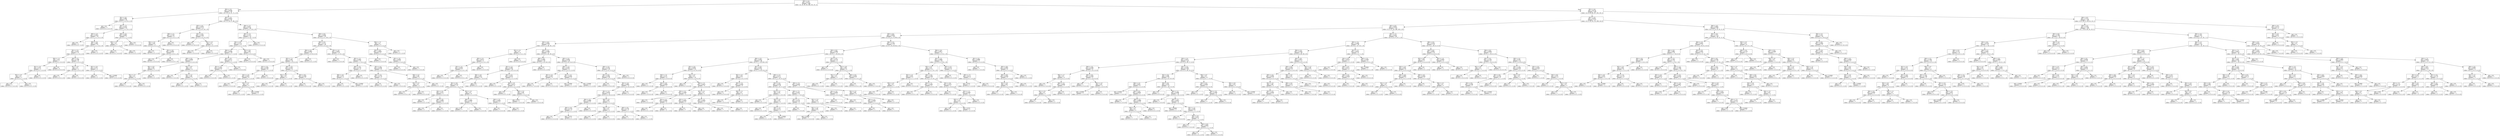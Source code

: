 digraph Tree {
node [shape=box] ;
0 [label="X[3] <= 4.5\ngini = 0.6747\nsamples = 468\nvalue = [5, 10, 50, 59, 268, 312, 31, 1]"] ;
1 [label="X[3] <= 3.5\ngini = 0.6194\nsamples = 85\nvalue = [0, 2, 6, 13, 31, 71, 5, 0]"] ;
0 -> 1 [labeldistance=2.5, labelangle=45, headlabel="True"] ;
2 [label="X[1] <= 0.5\ngini = 0.498\nsamples = 24\nvalue = [0, 0, 1, 3, 4, 22, 2, 0]"] ;
1 -> 2 ;
3 [label="gini = 0.0\nsamples = 2\nvalue = [0, 0, 0, 0, 2, 0, 0, 0]"] ;
2 -> 3 ;
4 [label="X[2] <= 7.5\ngini = 0.4422\nsamples = 22\nvalue = [0, 0, 1, 3, 2, 22, 2, 0]"] ;
2 -> 4 ;
5 [label="X[3] <= 2.5\ngini = 0.3813\nsamples = 19\nvalue = [0, 0, 1, 2, 1, 21, 2, 0]"] ;
4 -> 5 ;
6 [label="gini = 0.0\nsamples = 4\nvalue = [0, 0, 0, 0, 0, 7, 0, 0]"] ;
5 -> 6 ;
7 [label="X[0] <= 0.5\ngini = 0.485\nsamples = 15\nvalue = [0, 0, 1, 2, 1, 14, 2, 0]"] ;
5 -> 7 ;
8 [label="X[1] <= 3.5\ngini = 0.5247\nsamples = 13\nvalue = [0, 0, 1, 2, 1, 12, 2, 0]"] ;
7 -> 8 ;
9 [label="X[4] <= 1.5\ngini = 0.18\nsamples = 7\nvalue = [0, 0, 0, 0, 1, 9, 0, 0]"] ;
8 -> 9 ;
10 [label="X[1] <= 2.0\ngini = 0.375\nsamples = 3\nvalue = [0, 0, 0, 0, 1, 3, 0, 0]"] ;
9 -> 10 ;
11 [label="X[2] <= 5.0\ngini = 0.5\nsamples = 2\nvalue = [0, 0, 0, 0, 1, 1, 0, 0]"] ;
10 -> 11 ;
12 [label="gini = 0.0\nsamples = 1\nvalue = [0, 0, 0, 0, 1, 0, 0, 0]"] ;
11 -> 12 ;
13 [label="gini = 0.0\nsamples = 1\nvalue = [0, 0, 0, 0, 0, 1, 0, 0]"] ;
11 -> 13 ;
14 [label="gini = 0.0\nsamples = 1\nvalue = [0, 0, 0, 0, 0, 2, 0, 0]"] ;
10 -> 14 ;
15 [label="gini = 0.0\nsamples = 4\nvalue = [0, 0, 0, 0, 0, 6, 0, 0]"] ;
9 -> 15 ;
16 [label="X[4] <= 3.5\ngini = 0.7188\nsamples = 6\nvalue = [0, 0, 1, 2, 0, 3, 2, 0]"] ;
8 -> 16 ;
17 [label="X[1] <= 4.5\ngini = 0.5\nsamples = 3\nvalue = [0, 0, 0, 2, 0, 0, 2, 0]"] ;
16 -> 17 ;
18 [label="gini = 0.0\nsamples = 2\nvalue = [0, 0, 0, 0, 0, 0, 2, 0]"] ;
17 -> 18 ;
19 [label="gini = 0.0\nsamples = 1\nvalue = [0, 0, 0, 2, 0, 0, 0, 0]"] ;
17 -> 19 ;
20 [label="X[1] <= 5.0\ngini = 0.375\nsamples = 3\nvalue = [0, 0, 1, 0, 0, 3, 0, 0]"] ;
16 -> 20 ;
21 [label="gini = 0.0\nsamples = 1\nvalue = [0, 0, 0, 0, 0, 1, 0, 0]"] ;
20 -> 21 ;
22 [label="gini = 0.4444\nsamples = 2\nvalue = [0, 0, 1, 0, 0, 2, 0, 0]"] ;
20 -> 22 ;
23 [label="gini = 0.0\nsamples = 2\nvalue = [0, 0, 0, 0, 0, 2, 0, 0]"] ;
7 -> 23 ;
24 [label="X[4] <= 3.5\ngini = 0.6667\nsamples = 3\nvalue = [0, 0, 0, 1, 1, 1, 0, 0]"] ;
4 -> 24 ;
25 [label="X[3] <= 2.5\ngini = 0.5\nsamples = 2\nvalue = [0, 0, 0, 0, 1, 1, 0, 0]"] ;
24 -> 25 ;
26 [label="gini = 0.0\nsamples = 1\nvalue = [0, 0, 0, 0, 1, 0, 0, 0]"] ;
25 -> 26 ;
27 [label="gini = 0.0\nsamples = 1\nvalue = [0, 0, 0, 0, 0, 1, 0, 0]"] ;
25 -> 27 ;
28 [label="gini = 0.0\nsamples = 1\nvalue = [0, 0, 0, 1, 0, 0, 0, 0]"] ;
24 -> 28 ;
29 [label="X[2] <= 5.5\ngini = 0.6454\nsamples = 61\nvalue = [0, 2, 5, 10, 27, 49, 3, 0]"] ;
1 -> 29 ;
30 [label="X[2] <= 4.5\ngini = 0.5079\nsamples = 15\nvalue = [0, 2, 0, 4, 0, 14, 1, 0]"] ;
29 -> 30 ;
31 [label="X[4] <= 1.5\ngini = 0.7347\nsamples = 4\nvalue = [0, 2, 0, 2, 0, 2, 1, 0]"] ;
30 -> 31 ;
32 [label="X[2] <= 3.5\ngini = 0.64\nsamples = 3\nvalue = [0, 0, 0, 2, 0, 2, 1, 0]"] ;
31 -> 32 ;
33 [label="gini = 0.0\nsamples = 1\nvalue = [0, 0, 0, 0, 0, 2, 0, 0]"] ;
32 -> 33 ;
34 [label="X[1] <= 4.0\ngini = 0.4444\nsamples = 2\nvalue = [0, 0, 0, 2, 0, 0, 1, 0]"] ;
32 -> 34 ;
35 [label="gini = 0.0\nsamples = 1\nvalue = [0, 0, 0, 2, 0, 0, 0, 0]"] ;
34 -> 35 ;
36 [label="gini = 0.0\nsamples = 1\nvalue = [0, 0, 0, 0, 0, 0, 1, 0]"] ;
34 -> 36 ;
37 [label="gini = 0.0\nsamples = 1\nvalue = [0, 2, 0, 0, 0, 0, 0, 0]"] ;
31 -> 37 ;
38 [label="X[1] <= 4.5\ngini = 0.2449\nsamples = 11\nvalue = [0, 0, 0, 2, 0, 12, 0, 0]"] ;
30 -> 38 ;
39 [label="gini = 0.0\nsamples = 8\nvalue = [0, 0, 0, 0, 0, 10, 0, 0]"] ;
38 -> 39 ;
40 [label="X[1] <= 5.5\ngini = 0.5\nsamples = 3\nvalue = [0, 0, 0, 2, 0, 2, 0, 0]"] ;
38 -> 40 ;
41 [label="gini = 0.0\nsamples = 1\nvalue = [0, 0, 0, 2, 0, 0, 0, 0]"] ;
40 -> 41 ;
42 [label="gini = 0.0\nsamples = 2\nvalue = [0, 0, 0, 0, 0, 2, 0, 0]"] ;
40 -> 42 ;
43 [label="X[4] <= 2.5\ngini = 0.6411\nsamples = 46\nvalue = [0, 0, 5, 6, 27, 35, 2, 0]"] ;
29 -> 43 ;
44 [label="X[2] <= 7.5\ngini = 0.7072\nsamples = 13\nvalue = [0, 0, 5, 3, 10, 7, 0, 0]"] ;
43 -> 44 ;
45 [label="X[1] <= 5.5\ngini = 0.7273\nsamples = 12\nvalue = [0, 0, 5, 3, 7, 7, 0, 0]"] ;
44 -> 45 ;
46 [label="X[4] <= 1.5\ngini = 0.6298\nsamples = 10\nvalue = [0, 0, 3, 0, 7, 7, 0, 0]"] ;
45 -> 46 ;
47 [label="X[4] <= 0.5\ngini = 0.4959\nsamples = 7\nvalue = [0, 0, 0, 0, 5, 6, 0, 0]"] ;
46 -> 47 ;
48 [label="X[2] <= 6.5\ngini = 0.48\nsamples = 3\nvalue = [0, 0, 0, 0, 2, 3, 0, 0]"] ;
47 -> 48 ;
49 [label="X[1] <= 2.5\ngini = 0.5\nsamples = 2\nvalue = [0, 0, 0, 0, 2, 2, 0, 0]"] ;
48 -> 49 ;
50 [label="gini = 0.0\nsamples = 1\nvalue = [0, 0, 0, 0, 2, 0, 0, 0]"] ;
49 -> 50 ;
51 [label="gini = 0.0\nsamples = 1\nvalue = [0, 0, 0, 0, 0, 2, 0, 0]"] ;
49 -> 51 ;
52 [label="gini = 0.0\nsamples = 1\nvalue = [0, 0, 0, 0, 0, 1, 0, 0]"] ;
48 -> 52 ;
53 [label="X[2] <= 6.5\ngini = 0.5\nsamples = 4\nvalue = [0, 0, 0, 0, 3, 3, 0, 0]"] ;
47 -> 53 ;
54 [label="gini = 0.0\nsamples = 1\nvalue = [0, 0, 0, 0, 1, 0, 0, 0]"] ;
53 -> 54 ;
55 [label="X[1] <= 2.5\ngini = 0.48\nsamples = 3\nvalue = [0, 0, 0, 0, 2, 3, 0, 0]"] ;
53 -> 55 ;
56 [label="gini = 0.0\nsamples = 1\nvalue = [0, 0, 0, 0, 0, 1, 0, 0]"] ;
55 -> 56 ;
57 [label="gini = 0.5\nsamples = 2\nvalue = [0, 0, 0, 0, 2, 2, 0, 0]"] ;
55 -> 57 ;
58 [label="X[2] <= 6.5\ngini = 0.6111\nsamples = 3\nvalue = [0, 0, 3, 0, 2, 1, 0, 0]"] ;
46 -> 58 ;
59 [label="X[1] <= 2.5\ngini = 0.4444\nsamples = 2\nvalue = [0, 0, 0, 0, 2, 1, 0, 0]"] ;
58 -> 59 ;
60 [label="gini = 0.0\nsamples = 1\nvalue = [0, 0, 0, 0, 2, 0, 0, 0]"] ;
59 -> 60 ;
61 [label="gini = 0.0\nsamples = 1\nvalue = [0, 0, 0, 0, 0, 1, 0, 0]"] ;
59 -> 61 ;
62 [label="gini = 0.0\nsamples = 1\nvalue = [0, 0, 3, 0, 0, 0, 0, 0]"] ;
58 -> 62 ;
63 [label="X[2] <= 6.5\ngini = 0.48\nsamples = 2\nvalue = [0, 0, 2, 3, 0, 0, 0, 0]"] ;
45 -> 63 ;
64 [label="gini = 0.0\nsamples = 1\nvalue = [0, 0, 2, 0, 0, 0, 0, 0]"] ;
63 -> 64 ;
65 [label="gini = 0.0\nsamples = 1\nvalue = [0, 0, 0, 3, 0, 0, 0, 0]"] ;
63 -> 65 ;
66 [label="gini = 0.0\nsamples = 1\nvalue = [0, 0, 0, 0, 3, 0, 0, 0]"] ;
44 -> 66 ;
67 [label="X[4] <= 6.5\ngini = 0.5656\nsamples = 33\nvalue = [0, 0, 0, 3, 17, 28, 2, 0]"] ;
43 -> 67 ;
68 [label="X[0] <= 0.5\ngini = 0.5712\nsamples = 28\nvalue = [0, 0, 0, 3, 12, 23, 2, 0]"] ;
67 -> 68 ;
69 [label="X[4] <= 5.5\ngini = 0.5805\nsamples = 15\nvalue = [0, 0, 0, 2, 9, 10, 0, 0]"] ;
68 -> 69 ;
70 [label="X[2] <= 7.5\ngini = 0.585\nsamples = 14\nvalue = [0, 0, 0, 2, 9, 9, 0, 0]"] ;
69 -> 70 ;
71 [label="X[1] <= 3.5\ngini = 0.5289\nsamples = 8\nvalue = [0, 0, 0, 2, 7, 2, 0, 0]"] ;
70 -> 71 ;
72 [label="X[1] <= 1.0\ngini = 0.3457\nsamples = 6\nvalue = [0, 0, 0, 0, 7, 2, 0, 0]"] ;
71 -> 72 ;
73 [label="gini = 0.0\nsamples = 3\nvalue = [0, 0, 0, 0, 5, 0, 0, 0]"] ;
72 -> 73 ;
74 [label="X[1] <= 2.5\ngini = 0.5\nsamples = 3\nvalue = [0, 0, 0, 0, 2, 2, 0, 0]"] ;
72 -> 74 ;
75 [label="gini = 0.0\nsamples = 1\nvalue = [0, 0, 0, 0, 0, 1, 0, 0]"] ;
74 -> 75 ;
76 [label="gini = 0.4444\nsamples = 2\nvalue = [0, 0, 0, 0, 2, 1, 0, 0]"] ;
74 -> 76 ;
77 [label="gini = 0.0\nsamples = 2\nvalue = [0, 0, 0, 2, 0, 0, 0, 0]"] ;
71 -> 77 ;
78 [label="X[4] <= 3.5\ngini = 0.3457\nsamples = 6\nvalue = [0, 0, 0, 0, 2, 7, 0, 0]"] ;
70 -> 78 ;
79 [label="X[2] <= 8.5\ngini = 0.5\nsamples = 2\nvalue = [0, 0, 0, 0, 1, 1, 0, 0]"] ;
78 -> 79 ;
80 [label="gini = 0.0\nsamples = 1\nvalue = [0, 0, 0, 0, 1, 0, 0, 0]"] ;
79 -> 80 ;
81 [label="gini = 0.0\nsamples = 1\nvalue = [0, 0, 0, 0, 0, 1, 0, 0]"] ;
79 -> 81 ;
82 [label="X[2] <= 8.5\ngini = 0.2449\nsamples = 4\nvalue = [0, 0, 0, 0, 1, 6, 0, 0]"] ;
78 -> 82 ;
83 [label="gini = 0.0\nsamples = 3\nvalue = [0, 0, 0, 0, 0, 6, 0, 0]"] ;
82 -> 83 ;
84 [label="gini = 0.0\nsamples = 1\nvalue = [0, 0, 0, 0, 1, 0, 0, 0]"] ;
82 -> 84 ;
85 [label="gini = 0.0\nsamples = 1\nvalue = [0, 0, 0, 0, 0, 1, 0, 0]"] ;
69 -> 85 ;
86 [label="X[1] <= 1.0\ngini = 0.4931\nsamples = 13\nvalue = [0, 0, 0, 1, 3, 13, 2, 0]"] ;
68 -> 86 ;
87 [label="gini = 0.0\nsamples = 1\nvalue = [0, 0, 0, 0, 2, 0, 0, 0]"] ;
86 -> 87 ;
88 [label="X[2] <= 7.5\ngini = 0.3945\nsamples = 12\nvalue = [0, 0, 0, 1, 1, 13, 2, 0]"] ;
86 -> 88 ;
89 [label="X[4] <= 5.5\ngini = 0.2778\nsamples = 4\nvalue = [0, 0, 0, 0, 1, 5, 0, 0]"] ;
88 -> 89 ;
90 [label="X[4] <= 4.5\ngini = 0.375\nsamples = 3\nvalue = [0, 0, 0, 0, 1, 3, 0, 0]"] ;
89 -> 90 ;
91 [label="gini = 0.0\nsamples = 1\nvalue = [0, 0, 0, 0, 0, 1, 0, 0]"] ;
90 -> 91 ;
92 [label="gini = 0.4444\nsamples = 2\nvalue = [0, 0, 0, 0, 1, 2, 0, 0]"] ;
90 -> 92 ;
93 [label="gini = 0.0\nsamples = 1\nvalue = [0, 0, 0, 0, 0, 2, 0, 0]"] ;
89 -> 93 ;
94 [label="X[1] <= 4.5\ngini = 0.4298\nsamples = 8\nvalue = [0, 0, 0, 1, 0, 8, 2, 0]"] ;
88 -> 94 ;
95 [label="X[4] <= 5.5\ngini = 0.2778\nsamples = 5\nvalue = [0, 0, 0, 1, 0, 5, 0, 0]"] ;
94 -> 95 ;
96 [label="gini = 0.0\nsamples = 4\nvalue = [0, 0, 0, 0, 0, 5, 0, 0]"] ;
95 -> 96 ;
97 [label="gini = 0.0\nsamples = 1\nvalue = [0, 0, 0, 1, 0, 0, 0, 0]"] ;
95 -> 97 ;
98 [label="X[4] <= 5.5\ngini = 0.48\nsamples = 3\nvalue = [0, 0, 0, 0, 0, 3, 2, 0]"] ;
94 -> 98 ;
99 [label="X[1] <= 5.5\ngini = 0.5\nsamples = 2\nvalue = [0, 0, 0, 0, 0, 2, 2, 0]"] ;
98 -> 99 ;
100 [label="gini = 0.0\nsamples = 1\nvalue = [0, 0, 0, 0, 0, 0, 2, 0]"] ;
99 -> 100 ;
101 [label="gini = 0.0\nsamples = 1\nvalue = [0, 0, 0, 0, 0, 2, 0, 0]"] ;
99 -> 101 ;
102 [label="gini = 0.0\nsamples = 1\nvalue = [0, 0, 0, 0, 0, 1, 0, 0]"] ;
98 -> 102 ;
103 [label="X[4] <= 7.5\ngini = 0.5\nsamples = 5\nvalue = [0, 0, 0, 0, 5, 5, 0, 0]"] ;
67 -> 103 ;
104 [label="X[2] <= 8.5\ngini = 0.4938\nsamples = 4\nvalue = [0, 0, 0, 0, 5, 4, 0, 0]"] ;
103 -> 104 ;
105 [label="gini = 0.0\nsamples = 1\nvalue = [0, 0, 0, 0, 3, 0, 0, 0]"] ;
104 -> 105 ;
106 [label="X[1] <= 3.0\ngini = 0.4444\nsamples = 3\nvalue = [0, 0, 0, 0, 2, 4, 0, 0]"] ;
104 -> 106 ;
107 [label="gini = 0.0\nsamples = 2\nvalue = [0, 0, 0, 0, 0, 4, 0, 0]"] ;
106 -> 107 ;
108 [label="gini = 0.0\nsamples = 1\nvalue = [0, 0, 0, 0, 2, 0, 0, 0]"] ;
106 -> 108 ;
109 [label="gini = 0.0\nsamples = 1\nvalue = [0, 0, 0, 0, 0, 1, 0, 0]"] ;
103 -> 109 ;
110 [label="X[1] <= 4.5\ngini = 0.6779\nsamples = 383\nvalue = [5, 8, 44, 46, 237, 241, 26, 1]"] ;
0 -> 110 [labeldistance=2.5, labelangle=-45, headlabel="False"] ;
111 [label="X[1] <= 3.5\ngini = 0.6331\nsamples = 277\nvalue = [2, 0, 16, 35, 173, 200, 16, 0]"] ;
110 -> 111 ;
112 [label="X[2] <= 6.5\ngini = 0.6053\nsamples = 215\nvalue = [2, 0, 12, 20, 148, 145, 5, 0]"] ;
111 -> 112 ;
113 [label="X[3] <= 6.5\ngini = 0.6093\nsamples = 125\nvalue = [2, 0, 8, 12, 73, 98, 4, 0]"] ;
112 -> 113 ;
114 [label="X[2] <= 4.5\ngini = 0.5938\nsamples = 53\nvalue = [0, 0, 7, 2, 44, 34, 1, 0]"] ;
113 -> 114 ;
115 [label="X[1] <= 2.5\ngini = 0.7\nsamples = 6\nvalue = [0, 0, 3, 0, 2, 4, 1, 0]"] ;
114 -> 115 ;
116 [label="X[3] <= 5.5\ngini = 0.6111\nsamples = 3\nvalue = [0, 0, 3, 0, 2, 0, 1, 0]"] ;
115 -> 116 ;
117 [label="X[1] <= 1.0\ngini = 0.4444\nsamples = 2\nvalue = [0, 0, 0, 0, 2, 0, 1, 0]"] ;
116 -> 117 ;
118 [label="gini = 0.0\nsamples = 1\nvalue = [0, 0, 0, 0, 2, 0, 0, 0]"] ;
117 -> 118 ;
119 [label="gini = 0.0\nsamples = 1\nvalue = [0, 0, 0, 0, 0, 0, 1, 0]"] ;
117 -> 119 ;
120 [label="gini = 0.0\nsamples = 1\nvalue = [0, 0, 3, 0, 0, 0, 0, 0]"] ;
116 -> 120 ;
121 [label="gini = 0.0\nsamples = 3\nvalue = [0, 0, 0, 0, 0, 4, 0, 0]"] ;
115 -> 121 ;
122 [label="X[3] <= 5.5\ngini = 0.5588\nsamples = 47\nvalue = [0, 0, 4, 2, 42, 30, 0, 0]"] ;
114 -> 122 ;
123 [label="X[0] <= 0.5\ngini = 0.5408\nsamples = 19\nvalue = [0, 0, 0, 2, 10, 16, 0, 0]"] ;
122 -> 123 ;
124 [label="X[1] <= 1.5\ngini = 0.5487\nsamples = 18\nvalue = [0, 0, 0, 2, 10, 15, 0, 0]"] ;
123 -> 124 ;
125 [label="X[4] <= 4.5\ngini = 0.455\nsamples = 13\nvalue = [0, 0, 0, 0, 7, 13, 0, 0]"] ;
124 -> 125 ;
126 [label="X[1] <= 0.5\ngini = 0.4753\nsamples = 11\nvalue = [0, 0, 0, 0, 7, 11, 0, 0]"] ;
125 -> 126 ;
127 [label="X[2] <= 5.5\ngini = 0.375\nsamples = 5\nvalue = [0, 0, 0, 0, 2, 6, 0, 0]"] ;
126 -> 127 ;
128 [label="gini = 0.0\nsamples = 1\nvalue = [0, 0, 0, 0, 0, 1, 0, 0]"] ;
127 -> 128 ;
129 [label="X[4] <= 3.0\ngini = 0.4082\nsamples = 4\nvalue = [0, 0, 0, 0, 2, 5, 0, 0]"] ;
127 -> 129 ;
130 [label="gini = 0.0\nsamples = 2\nvalue = [0, 0, 0, 0, 0, 3, 0, 0]"] ;
129 -> 130 ;
131 [label="gini = 0.5\nsamples = 2\nvalue = [0, 0, 0, 0, 2, 2, 0, 0]"] ;
129 -> 131 ;
132 [label="X[2] <= 5.5\ngini = 0.5\nsamples = 6\nvalue = [0, 0, 0, 0, 5, 5, 0, 0]"] ;
126 -> 132 ;
133 [label="X[4] <= 1.5\ngini = 0.4898\nsamples = 4\nvalue = [0, 0, 0, 0, 3, 4, 0, 0]"] ;
132 -> 133 ;
134 [label="gini = 0.32\nsamples = 2\nvalue = [0, 0, 0, 0, 1, 4, 0, 0]"] ;
133 -> 134 ;
135 [label="gini = 0.0\nsamples = 2\nvalue = [0, 0, 0, 0, 2, 0, 0, 0]"] ;
133 -> 135 ;
136 [label="X[4] <= 2.0\ngini = 0.4444\nsamples = 2\nvalue = [0, 0, 0, 0, 2, 1, 0, 0]"] ;
132 -> 136 ;
137 [label="gini = 0.0\nsamples = 1\nvalue = [0, 0, 0, 0, 2, 0, 0, 0]"] ;
136 -> 137 ;
138 [label="gini = 0.0\nsamples = 1\nvalue = [0, 0, 0, 0, 0, 1, 0, 0]"] ;
136 -> 138 ;
139 [label="gini = 0.0\nsamples = 2\nvalue = [0, 0, 0, 0, 0, 2, 0, 0]"] ;
125 -> 139 ;
140 [label="X[2] <= 5.5\ngini = 0.6531\nsamples = 5\nvalue = [0, 0, 0, 2, 3, 2, 0, 0]"] ;
124 -> 140 ;
141 [label="gini = 0.0\nsamples = 1\nvalue = [0, 0, 0, 0, 0, 1, 0, 0]"] ;
140 -> 141 ;
142 [label="X[4] <= 2.0\ngini = 0.6111\nsamples = 4\nvalue = [0, 0, 0, 2, 3, 1, 0, 0]"] ;
140 -> 142 ;
143 [label="gini = 0.0\nsamples = 1\nvalue = [0, 0, 0, 0, 0, 1, 0, 0]"] ;
142 -> 143 ;
144 [label="X[4] <= 3.5\ngini = 0.48\nsamples = 3\nvalue = [0, 0, 0, 2, 3, 0, 0, 0]"] ;
142 -> 144 ;
145 [label="gini = 0.375\nsamples = 2\nvalue = [0, 0, 0, 1, 3, 0, 0, 0]"] ;
144 -> 145 ;
146 [label="gini = 0.0\nsamples = 1\nvalue = [0, 0, 0, 1, 0, 0, 0, 0]"] ;
144 -> 146 ;
147 [label="gini = 0.0\nsamples = 1\nvalue = [0, 0, 0, 0, 0, 1, 0, 0]"] ;
123 -> 147 ;
148 [label="X[2] <= 5.5\ngini = 0.5056\nsamples = 28\nvalue = [0, 0, 4, 0, 32, 14, 0, 0]"] ;
122 -> 148 ;
149 [label="X[4] <= 1.5\ngini = 0.4267\nsamples = 9\nvalue = [0, 0, 2, 0, 11, 2, 0, 0]"] ;
148 -> 149 ;
150 [label="X[1] <= 2.5\ngini = 0.3457\nsamples = 5\nvalue = [0, 0, 2, 0, 7, 0, 0, 0]"] ;
149 -> 150 ;
151 [label="gini = 0.0\nsamples = 4\nvalue = [0, 0, 0, 0, 7, 0, 0, 0]"] ;
150 -> 151 ;
152 [label="gini = 0.0\nsamples = 1\nvalue = [0, 0, 2, 0, 0, 0, 0, 0]"] ;
150 -> 152 ;
153 [label="X[1] <= 1.5\ngini = 0.4444\nsamples = 4\nvalue = [0, 0, 0, 0, 4, 2, 0, 0]"] ;
149 -> 153 ;
154 [label="gini = 0.4444\nsamples = 2\nvalue = [0, 0, 0, 0, 2, 1, 0, 0]"] ;
153 -> 154 ;
155 [label="gini = 0.4444\nsamples = 2\nvalue = [0, 0, 0, 0, 2, 1, 0, 0]"] ;
153 -> 155 ;
156 [label="X[4] <= 5.5\ngini = 0.5192\nsamples = 19\nvalue = [0, 0, 2, 0, 21, 12, 0, 0]"] ;
148 -> 156 ;
157 [label="X[1] <= 0.5\ngini = 0.5565\nsamples = 16\nvalue = [0, 0, 2, 0, 15, 12, 0, 0]"] ;
156 -> 157 ;
158 [label="gini = 0.0\nsamples = 3\nvalue = [0, 0, 0, 0, 0, 6, 0, 0]"] ;
157 -> 158 ;
159 [label="X[1] <= 2.5\ngini = 0.4991\nsamples = 13\nvalue = [0, 0, 2, 0, 15, 6, 0, 0]"] ;
157 -> 159 ;
160 [label="X[1] <= 1.5\ngini = 0.5679\nsamples = 10\nvalue = [0, 0, 2, 0, 10, 6, 0, 0]"] ;
159 -> 160 ;
161 [label="X[4] <= 3.5\ngini = 0.4688\nsamples = 5\nvalue = [0, 0, 0, 0, 5, 3, 0, 0]"] ;
160 -> 161 ;
162 [label="X[4] <= 2.0\ngini = 0.2778\nsamples = 3\nvalue = [0, 0, 0, 0, 5, 1, 0, 0]"] ;
161 -> 162 ;
163 [label="gini = 0.0\nsamples = 1\nvalue = [0, 0, 0, 0, 2, 0, 0, 0]"] ;
162 -> 163 ;
164 [label="gini = 0.375\nsamples = 2\nvalue = [0, 0, 0, 0, 3, 1, 0, 0]"] ;
162 -> 164 ;
165 [label="gini = 0.0\nsamples = 2\nvalue = [0, 0, 0, 0, 0, 2, 0, 0]"] ;
161 -> 165 ;
166 [label="X[4] <= 3.5\ngini = 0.62\nsamples = 5\nvalue = [0, 0, 2, 0, 5, 3, 0, 0]"] ;
160 -> 166 ;
167 [label="X[4] <= 2.0\ngini = 0.5\nsamples = 2\nvalue = [0, 0, 2, 0, 0, 2, 0, 0]"] ;
166 -> 167 ;
168 [label="gini = 0.0\nsamples = 1\nvalue = [0, 0, 0, 0, 0, 2, 0, 0]"] ;
167 -> 168 ;
169 [label="gini = 0.0\nsamples = 1\nvalue = [0, 0, 2, 0, 0, 0, 0, 0]"] ;
167 -> 169 ;
170 [label="X[4] <= 4.5\ngini = 0.2778\nsamples = 3\nvalue = [0, 0, 0, 0, 5, 1, 0, 0]"] ;
166 -> 170 ;
171 [label="gini = 0.0\nsamples = 1\nvalue = [0, 0, 0, 0, 4, 0, 0, 0]"] ;
170 -> 171 ;
172 [label="gini = 0.5\nsamples = 2\nvalue = [0, 0, 0, 0, 1, 1, 0, 0]"] ;
170 -> 172 ;
173 [label="gini = 0.0\nsamples = 3\nvalue = [0, 0, 0, 0, 5, 0, 0, 0]"] ;
159 -> 173 ;
174 [label="gini = 0.0\nsamples = 3\nvalue = [0, 0, 0, 0, 6, 0, 0, 0]"] ;
156 -> 174 ;
175 [label="X[4] <= 2.5\ngini = 0.5749\nsamples = 72\nvalue = [2, 0, 1, 10, 29, 64, 3, 0]"] ;
113 -> 175 ;
176 [label="X[3] <= 8.5\ngini = 0.5964\nsamples = 51\nvalue = [0, 0, 1, 7, 24, 39, 2, 0]"] ;
175 -> 176 ;
177 [label="X[4] <= 0.5\ngini = 0.5652\nsamples = 46\nvalue = [0, 0, 1, 7, 20, 38, 0, 0]"] ;
176 -> 177 ;
178 [label="X[1] <= 0.5\ngini = 0.4835\nsamples = 14\nvalue = [0, 0, 0, 3, 4, 15, 0, 0]"] ;
177 -> 178 ;
179 [label="X[3] <= 7.5\ngini = 0.375\nsamples = 4\nvalue = [0, 0, 0, 2, 0, 6, 0, 0]"] ;
178 -> 179 ;
180 [label="gini = 0.0\nsamples = 1\nvalue = [0, 0, 0, 0, 0, 2, 0, 0]"] ;
179 -> 180 ;
181 [label="X[2] <= 4.0\ngini = 0.4444\nsamples = 3\nvalue = [0, 0, 0, 2, 0, 4, 0, 0]"] ;
179 -> 181 ;
182 [label="gini = 0.0\nsamples = 1\nvalue = [0, 0, 0, 2, 0, 0, 0, 0]"] ;
181 -> 182 ;
183 [label="gini = 0.0\nsamples = 2\nvalue = [0, 0, 0, 0, 0, 4, 0, 0]"] ;
181 -> 183 ;
184 [label="X[2] <= 4.5\ngini = 0.5\nsamples = 10\nvalue = [0, 0, 0, 1, 4, 9, 0, 0]"] ;
178 -> 184 ;
185 [label="gini = 0.0\nsamples = 1\nvalue = [0, 0, 0, 0, 1, 0, 0, 0]"] ;
184 -> 185 ;
186 [label="X[3] <= 7.5\ngini = 0.4615\nsamples = 9\nvalue = [0, 0, 0, 1, 3, 9, 0, 0]"] ;
184 -> 186 ;
187 [label="X[2] <= 5.5\ngini = 0.2449\nsamples = 4\nvalue = [0, 0, 0, 1, 0, 6, 0, 0]"] ;
186 -> 187 ;
188 [label="gini = 0.0\nsamples = 1\nvalue = [0, 0, 0, 0, 0, 4, 0, 0]"] ;
187 -> 188 ;
189 [label="X[1] <= 2.5\ngini = 0.4444\nsamples = 3\nvalue = [0, 0, 0, 1, 0, 2, 0, 0]"] ;
187 -> 189 ;
190 [label="gini = 0.0\nsamples = 1\nvalue = [0, 0, 0, 0, 0, 1, 0, 0]"] ;
189 -> 190 ;
191 [label="gini = 0.5\nsamples = 2\nvalue = [0, 0, 0, 1, 0, 1, 0, 0]"] ;
189 -> 191 ;
192 [label="X[2] <= 5.5\ngini = 0.5\nsamples = 5\nvalue = [0, 0, 0, 0, 3, 3, 0, 0]"] ;
186 -> 192 ;
193 [label="X[1] <= 2.5\ngini = 0.4444\nsamples = 3\nvalue = [0, 0, 0, 0, 2, 1, 0, 0]"] ;
192 -> 193 ;
194 [label="gini = 0.5\nsamples = 2\nvalue = [0, 0, 0, 0, 1, 1, 0, 0]"] ;
193 -> 194 ;
195 [label="gini = 0.0\nsamples = 1\nvalue = [0, 0, 0, 0, 1, 0, 0, 0]"] ;
193 -> 195 ;
196 [label="X[1] <= 2.5\ngini = 0.4444\nsamples = 2\nvalue = [0, 0, 0, 0, 1, 2, 0, 0]"] ;
192 -> 196 ;
197 [label="gini = 0.0\nsamples = 1\nvalue = [0, 0, 0, 0, 1, 0, 0, 0]"] ;
196 -> 197 ;
198 [label="gini = 0.0\nsamples = 1\nvalue = [0, 0, 0, 0, 0, 2, 0, 0]"] ;
196 -> 198 ;
199 [label="X[1] <= 0.5\ngini = 0.5857\nsamples = 32\nvalue = [0, 0, 1, 4, 16, 23, 0, 0]"] ;
177 -> 199 ;
200 [label="X[2] <= 5.5\ngini = 0.56\nsamples = 7\nvalue = [0, 0, 0, 2, 6, 2, 0, 0]"] ;
199 -> 200 ;
201 [label="gini = 0.0\nsamples = 1\nvalue = [0, 0, 0, 0, 1, 0, 0, 0]"] ;
200 -> 201 ;
202 [label="X[3] <= 7.5\ngini = 0.5926\nsamples = 6\nvalue = [0, 0, 0, 2, 5, 2, 0, 0]"] ;
200 -> 202 ;
203 [label="gini = 0.0\nsamples = 3\nvalue = [0, 0, 0, 0, 5, 0, 0, 0]"] ;
202 -> 203 ;
204 [label="X[4] <= 1.5\ngini = 0.5\nsamples = 3\nvalue = [0, 0, 0, 2, 0, 2, 0, 0]"] ;
202 -> 204 ;
205 [label="gini = 0.0\nsamples = 1\nvalue = [0, 0, 0, 2, 0, 0, 0, 0]"] ;
204 -> 205 ;
206 [label="gini = 0.0\nsamples = 2\nvalue = [0, 0, 0, 0, 0, 2, 0, 0]"] ;
204 -> 206 ;
207 [label="X[4] <= 1.5\ngini = 0.5277\nsamples = 25\nvalue = [0, 0, 1, 2, 10, 21, 0, 0]"] ;
199 -> 207 ;
208 [label="X[2] <= 5.5\ngini = 0.4763\nsamples = 19\nvalue = [0, 0, 0, 1, 8, 17, 0, 0]"] ;
207 -> 208 ;
209 [label="X[1] <= 2.5\ngini = 0.18\nsamples = 7\nvalue = [0, 0, 0, 0, 1, 9, 0, 0]"] ;
208 -> 209 ;
210 [label="gini = 0.0\nsamples = 3\nvalue = [0, 0, 0, 0, 0, 5, 0, 0]"] ;
209 -> 210 ;
211 [label="X[2] <= 4.5\ngini = 0.32\nsamples = 4\nvalue = [0, 0, 0, 0, 1, 4, 0, 0]"] ;
209 -> 211 ;
212 [label="gini = 0.0\nsamples = 1\nvalue = [0, 0, 0, 0, 0, 1, 0, 0]"] ;
211 -> 212 ;
213 [label="X[3] <= 7.5\ngini = 0.375\nsamples = 3\nvalue = [0, 0, 0, 0, 1, 3, 0, 0]"] ;
211 -> 213 ;
214 [label="gini = 0.0\nsamples = 1\nvalue = [0, 0, 0, 0, 0, 1, 0, 0]"] ;
213 -> 214 ;
215 [label="gini = 0.4444\nsamples = 2\nvalue = [0, 0, 0, 0, 1, 2, 0, 0]"] ;
213 -> 215 ;
216 [label="X[3] <= 7.5\ngini = 0.5547\nsamples = 12\nvalue = [0, 0, 0, 1, 7, 8, 0, 0]"] ;
208 -> 216 ;
217 [label="X[1] <= 1.5\ngini = 0.5124\nsamples = 8\nvalue = [0, 0, 0, 1, 3, 7, 0, 0]"] ;
216 -> 217 ;
218 [label="gini = 0.0\nsamples = 1\nvalue = [0, 0, 0, 0, 1, 0, 0, 0]"] ;
217 -> 218 ;
219 [label="X[1] <= 2.5\ngini = 0.46\nsamples = 7\nvalue = [0, 0, 0, 1, 2, 7, 0, 0]"] ;
217 -> 219 ;
220 [label="gini = 0.4062\nsamples = 5\nvalue = [0, 0, 0, 1, 1, 6, 0, 0]"] ;
219 -> 220 ;
221 [label="gini = 0.5\nsamples = 2\nvalue = [0, 0, 0, 0, 1, 1, 0, 0]"] ;
219 -> 221 ;
222 [label="X[1] <= 2.5\ngini = 0.32\nsamples = 4\nvalue = [0, 0, 0, 0, 4, 1, 0, 0]"] ;
216 -> 222 ;
223 [label="gini = 0.0\nsamples = 2\nvalue = [0, 0, 0, 0, 3, 0, 0, 0]"] ;
222 -> 223 ;
224 [label="gini = 0.5\nsamples = 2\nvalue = [0, 0, 0, 0, 1, 1, 0, 0]"] ;
222 -> 224 ;
225 [label="X[3] <= 7.5\ngini = 0.6562\nsamples = 6\nvalue = [0, 0, 1, 1, 2, 4, 0, 0]"] ;
207 -> 225 ;
226 [label="X[1] <= 2.0\ngini = 0.4444\nsamples = 2\nvalue = [0, 0, 0, 1, 0, 2, 0, 0]"] ;
225 -> 226 ;
227 [label="gini = 0.0\nsamples = 1\nvalue = [0, 0, 0, 0, 0, 2, 0, 0]"] ;
226 -> 227 ;
228 [label="gini = 0.0\nsamples = 1\nvalue = [0, 0, 0, 1, 0, 0, 0, 0]"] ;
226 -> 228 ;
229 [label="X[1] <= 2.5\ngini = 0.64\nsamples = 4\nvalue = [0, 0, 1, 0, 2, 2, 0, 0]"] ;
225 -> 229 ;
230 [label="X[1] <= 1.5\ngini = 0.4444\nsamples = 2\nvalue = [0, 0, 1, 0, 2, 0, 0, 0]"] ;
229 -> 230 ;
231 [label="gini = 0.0\nsamples = 1\nvalue = [0, 0, 1, 0, 0, 0, 0, 0]"] ;
230 -> 231 ;
232 [label="gini = 0.0\nsamples = 1\nvalue = [0, 0, 0, 0, 2, 0, 0, 0]"] ;
230 -> 232 ;
233 [label="gini = 0.0\nsamples = 2\nvalue = [0, 0, 0, 0, 0, 2, 0, 0]"] ;
229 -> 233 ;
234 [label="X[1] <= 0.5\ngini = 0.5714\nsamples = 5\nvalue = [0, 0, 0, 0, 4, 1, 2, 0]"] ;
176 -> 234 ;
235 [label="gini = 0.0\nsamples = 1\nvalue = [0, 0, 0, 0, 2, 0, 0, 0]"] ;
234 -> 235 ;
236 [label="X[2] <= 4.0\ngini = 0.64\nsamples = 4\nvalue = [0, 0, 0, 0, 2, 1, 2, 0]"] ;
234 -> 236 ;
237 [label="X[1] <= 2.0\ngini = 0.5\nsamples = 2\nvalue = [0, 0, 0, 0, 1, 1, 0, 0]"] ;
236 -> 237 ;
238 [label="gini = 0.0\nsamples = 1\nvalue = [0, 0, 0, 0, 0, 1, 0, 0]"] ;
237 -> 238 ;
239 [label="gini = 0.0\nsamples = 1\nvalue = [0, 0, 0, 0, 1, 0, 0, 0]"] ;
237 -> 239 ;
240 [label="X[4] <= 0.5\ngini = 0.4444\nsamples = 2\nvalue = [0, 0, 0, 0, 1, 0, 2, 0]"] ;
236 -> 240 ;
241 [label="gini = 0.0\nsamples = 1\nvalue = [0, 0, 0, 0, 0, 0, 2, 0]"] ;
240 -> 241 ;
242 [label="gini = 0.0\nsamples = 1\nvalue = [0, 0, 0, 0, 1, 0, 0, 0]"] ;
240 -> 242 ;
243 [label="X[4] <= 4.5\ngini = 0.4877\nsamples = 21\nvalue = [2, 0, 0, 3, 5, 25, 1, 0]"] ;
175 -> 243 ;
244 [label="X[1] <= 2.5\ngini = 0.4668\nsamples = 16\nvalue = [2, 0, 0, 3, 2, 20, 1, 0]"] ;
243 -> 244 ;
245 [label="X[2] <= 5.5\ngini = 0.41\nsamples = 12\nvalue = [0, 0, 0, 3, 1, 15, 1, 0]"] ;
244 -> 245 ;
246 [label="X[1] <= 1.5\ngini = 0.625\nsamples = 3\nvalue = [0, 0, 0, 2, 1, 1, 0, 0]"] ;
245 -> 246 ;
247 [label="X[2] <= 4.5\ngini = 0.5\nsamples = 2\nvalue = [0, 0, 0, 0, 1, 1, 0, 0]"] ;
246 -> 247 ;
248 [label="gini = 0.0\nsamples = 1\nvalue = [0, 0, 0, 0, 1, 0, 0, 0]"] ;
247 -> 248 ;
249 [label="gini = 0.0\nsamples = 1\nvalue = [0, 0, 0, 0, 0, 1, 0, 0]"] ;
247 -> 249 ;
250 [label="gini = 0.0\nsamples = 1\nvalue = [0, 0, 0, 2, 0, 0, 0, 0]"] ;
246 -> 250 ;
251 [label="X[4] <= 3.5\ngini = 0.2266\nsamples = 9\nvalue = [0, 0, 0, 1, 0, 14, 1, 0]"] ;
245 -> 251 ;
252 [label="X[3] <= 7.5\ngini = 0.2449\nsamples = 4\nvalue = [0, 0, 0, 0, 0, 6, 1, 0]"] ;
251 -> 252 ;
253 [label="gini = 0.0\nsamples = 1\nvalue = [0, 0, 0, 0, 0, 0, 1, 0]"] ;
252 -> 253 ;
254 [label="gini = 0.0\nsamples = 3\nvalue = [0, 0, 0, 0, 0, 6, 0, 0]"] ;
252 -> 254 ;
255 [label="X[1] <= 0.5\ngini = 0.1975\nsamples = 5\nvalue = [0, 0, 0, 1, 0, 8, 0, 0]"] ;
251 -> 255 ;
256 [label="gini = 0.0\nsamples = 1\nvalue = [0, 0, 0, 0, 0, 2, 0, 0]"] ;
255 -> 256 ;
257 [label="X[1] <= 1.5\ngini = 0.2449\nsamples = 4\nvalue = [0, 0, 0, 1, 0, 6, 0, 0]"] ;
255 -> 257 ;
258 [label="X[3] <= 7.5\ngini = 0.32\nsamples = 3\nvalue = [0, 0, 0, 1, 0, 4, 0, 0]"] ;
257 -> 258 ;
259 [label="gini = 0.0\nsamples = 1\nvalue = [0, 0, 0, 0, 0, 1, 0, 0]"] ;
258 -> 259 ;
260 [label="gini = 0.375\nsamples = 2\nvalue = [0, 0, 0, 1, 0, 3, 0, 0]"] ;
258 -> 260 ;
261 [label="gini = 0.0\nsamples = 1\nvalue = [0, 0, 0, 0, 0, 2, 0, 0]"] ;
257 -> 261 ;
262 [label="X[2] <= 5.5\ngini = 0.5312\nsamples = 4\nvalue = [2, 0, 0, 0, 1, 5, 0, 0]"] ;
244 -> 262 ;
263 [label="gini = 0.0\nsamples = 1\nvalue = [0, 0, 0, 0, 0, 2, 0, 0]"] ;
262 -> 263 ;
264 [label="X[3] <= 7.5\ngini = 0.6111\nsamples = 3\nvalue = [2, 0, 0, 0, 1, 3, 0, 0]"] ;
262 -> 264 ;
265 [label="gini = 0.375\nsamples = 2\nvalue = [0, 0, 0, 0, 1, 3, 0, 0]"] ;
264 -> 265 ;
266 [label="gini = 0.0\nsamples = 1\nvalue = [2, 0, 0, 0, 0, 0, 0, 0]"] ;
264 -> 266 ;
267 [label="X[1] <= 0.5\ngini = 0.4688\nsamples = 5\nvalue = [0, 0, 0, 0, 3, 5, 0, 0]"] ;
243 -> 267 ;
268 [label="gini = 0.0\nsamples = 1\nvalue = [0, 0, 0, 0, 1, 0, 0, 0]"] ;
267 -> 268 ;
269 [label="X[3] <= 8.0\ngini = 0.4082\nsamples = 4\nvalue = [0, 0, 0, 0, 2, 5, 0, 0]"] ;
267 -> 269 ;
270 [label="X[4] <= 6.0\ngini = 0.4444\nsamples = 3\nvalue = [0, 0, 0, 0, 2, 4, 0, 0]"] ;
269 -> 270 ;
271 [label="X[2] <= 5.0\ngini = 0.48\nsamples = 2\nvalue = [0, 0, 0, 0, 2, 3, 0, 0]"] ;
270 -> 271 ;
272 [label="gini = 0.0\nsamples = 1\nvalue = [0, 0, 0, 0, 0, 3, 0, 0]"] ;
271 -> 272 ;
273 [label="gini = 0.0\nsamples = 1\nvalue = [0, 0, 0, 0, 2, 0, 0, 0]"] ;
271 -> 273 ;
274 [label="gini = 0.0\nsamples = 1\nvalue = [0, 0, 0, 0, 0, 1, 0, 0]"] ;
270 -> 274 ;
275 [label="gini = 0.0\nsamples = 1\nvalue = [0, 0, 0, 0, 0, 1, 0, 0]"] ;
269 -> 275 ;
276 [label="X[2] <= 7.5\ngini = 0.5657\nsamples = 90\nvalue = [0, 0, 4, 8, 75, 47, 1, 0]"] ;
112 -> 276 ;
277 [label="X[3] <= 7.5\ngini = 0.5699\nsamples = 58\nvalue = [0, 0, 0, 7, 47, 35, 1, 0]"] ;
276 -> 277 ;
278 [label="X[4] <= 5.5\ngini = 0.5263\nsamples = 49\nvalue = [0, 0, 0, 4, 44, 28, 0, 0]"] ;
277 -> 278 ;
279 [label="X[3] <= 5.5\ngini = 0.5072\nsamples = 38\nvalue = [0, 0, 0, 4, 36, 17, 0, 0]"] ;
278 -> 279 ;
280 [label="X[4] <= 3.5\ngini = 0.4298\nsamples = 8\nvalue = [0, 0, 0, 1, 8, 2, 0, 0]"] ;
279 -> 280 ;
281 [label="X[4] <= 1.5\ngini = 0.5\nsamples = 4\nvalue = [0, 0, 0, 0, 2, 2, 0, 0]"] ;
280 -> 281 ;
282 [label="gini = 0.0\nsamples = 1\nvalue = [0, 0, 0, 0, 1, 0, 0, 0]"] ;
281 -> 282 ;
283 [label="X[4] <= 2.5\ngini = 0.4444\nsamples = 3\nvalue = [0, 0, 0, 0, 1, 2, 0, 0]"] ;
281 -> 283 ;
284 [label="X[1] <= 0.5\ngini = 0.5\nsamples = 2\nvalue = [0, 0, 0, 0, 1, 1, 0, 0]"] ;
283 -> 284 ;
285 [label="gini = 0.0\nsamples = 1\nvalue = [0, 0, 0, 0, 1, 0, 0, 0]"] ;
284 -> 285 ;
286 [label="gini = 0.0\nsamples = 1\nvalue = [0, 0, 0, 0, 0, 1, 0, 0]"] ;
284 -> 286 ;
287 [label="gini = 0.0\nsamples = 1\nvalue = [0, 0, 0, 0, 0, 1, 0, 0]"] ;
283 -> 287 ;
288 [label="X[4] <= 4.5\ngini = 0.2449\nsamples = 4\nvalue = [0, 0, 0, 1, 6, 0, 0, 0]"] ;
280 -> 288 ;
289 [label="gini = 0.0\nsamples = 1\nvalue = [0, 0, 0, 0, 2, 0, 0, 0]"] ;
288 -> 289 ;
290 [label="X[1] <= 1.0\ngini = 0.32\nsamples = 3\nvalue = [0, 0, 0, 1, 4, 0, 0, 0]"] ;
288 -> 290 ;
291 [label="gini = 0.4444\nsamples = 2\nvalue = [0, 0, 0, 1, 2, 0, 0, 0]"] ;
290 -> 291 ;
292 [label="gini = 0.0\nsamples = 1\nvalue = [0, 0, 0, 0, 2, 0, 0, 0]"] ;
290 -> 292 ;
293 [label="X[1] <= 2.5\ngini = 0.5189\nsamples = 30\nvalue = [0, 0, 0, 3, 28, 15, 0, 0]"] ;
279 -> 293 ;
294 [label="X[1] <= 0.5\ngini = 0.498\nsamples = 22\nvalue = [0, 0, 0, 3, 21, 8, 0, 0]"] ;
293 -> 294 ;
295 [label="X[4] <= 2.5\ngini = 0.625\nsamples = 9\nvalue = [0, 0, 0, 2, 5, 5, 0, 0]"] ;
294 -> 295 ;
296 [label="gini = 0.4444\nsamples = 3\nvalue = [0, 0, 0, 2, 1, 0, 0, 0]"] ;
295 -> 296 ;
297 [label="X[3] <= 6.5\ngini = 0.4938\nsamples = 6\nvalue = [0, 0, 0, 0, 4, 5, 0, 0]"] ;
295 -> 297 ;
298 [label="gini = 0.0\nsamples = 1\nvalue = [0, 0, 0, 0, 1, 0, 0, 0]"] ;
297 -> 298 ;
299 [label="X[4] <= 4.5\ngini = 0.4688\nsamples = 5\nvalue = [0, 0, 0, 0, 3, 5, 0, 0]"] ;
297 -> 299 ;
300 [label="X[4] <= 3.5\ngini = 0.5\nsamples = 4\nvalue = [0, 0, 0, 0, 3, 3, 0, 0]"] ;
299 -> 300 ;
301 [label="gini = 0.5\nsamples = 2\nvalue = [0, 0, 0, 0, 2, 2, 0, 0]"] ;
300 -> 301 ;
302 [label="gini = 0.5\nsamples = 2\nvalue = [0, 0, 0, 0, 1, 1, 0, 0]"] ;
300 -> 302 ;
303 [label="gini = 0.0\nsamples = 1\nvalue = [0, 0, 0, 0, 0, 2, 0, 0]"] ;
299 -> 303 ;
304 [label="X[3] <= 6.5\ngini = 0.335\nsamples = 13\nvalue = [0, 0, 0, 1, 16, 3, 0, 0]"] ;
294 -> 304 ;
305 [label="gini = 0.0\nsamples = 3\nvalue = [0, 0, 0, 0, 6, 0, 0, 0]"] ;
304 -> 305 ;
306 [label="X[4] <= 1.5\ngini = 0.4388\nsamples = 10\nvalue = [0, 0, 0, 1, 10, 3, 0, 0]"] ;
304 -> 306 ;
307 [label="gini = 0.0\nsamples = 1\nvalue = [0, 0, 0, 0, 1, 0, 0, 0]"] ;
306 -> 307 ;
308 [label="X[4] <= 2.5\ngini = 0.4615\nsamples = 9\nvalue = [0, 0, 0, 1, 9, 3, 0, 0]"] ;
306 -> 308 ;
309 [label="gini = 0.4444\nsamples = 3\nvalue = [0, 0, 0, 0, 4, 2, 0, 0]"] ;
308 -> 309 ;
310 [label="X[1] <= 1.5\ngini = 0.449\nsamples = 6\nvalue = [0, 0, 0, 1, 5, 1, 0, 0]"] ;
308 -> 310 ;
311 [label="gini = 0.0\nsamples = 2\nvalue = [0, 0, 0, 0, 3, 0, 0, 0]"] ;
310 -> 311 ;
312 [label="X[4] <= 3.5\ngini = 0.625\nsamples = 4\nvalue = [0, 0, 0, 1, 2, 1, 0, 0]"] ;
310 -> 312 ;
313 [label="gini = 0.0\nsamples = 1\nvalue = [0, 0, 0, 0, 1, 0, 0, 0]"] ;
312 -> 313 ;
314 [label="X[4] <= 4.5\ngini = 0.6667\nsamples = 3\nvalue = [0, 0, 0, 1, 1, 1, 0, 0]"] ;
312 -> 314 ;
315 [label="gini = 0.5\nsamples = 2\nvalue = [0, 0, 0, 1, 0, 1, 0, 0]"] ;
314 -> 315 ;
316 [label="gini = 0.0\nsamples = 1\nvalue = [0, 0, 0, 0, 1, 0, 0, 0]"] ;
314 -> 316 ;
317 [label="X[4] <= 4.5\ngini = 0.5\nsamples = 8\nvalue = [0, 0, 0, 0, 7, 7, 0, 0]"] ;
293 -> 317 ;
318 [label="X[3] <= 6.5\ngini = 0.4444\nsamples = 5\nvalue = [0, 0, 0, 0, 6, 3, 0, 0]"] ;
317 -> 318 ;
319 [label="gini = 0.0\nsamples = 1\nvalue = [0, 0, 0, 0, 0, 2, 0, 0]"] ;
318 -> 319 ;
320 [label="X[4] <= 2.0\ngini = 0.2449\nsamples = 4\nvalue = [0, 0, 0, 0, 6, 1, 0, 0]"] ;
318 -> 320 ;
321 [label="gini = 0.5\nsamples = 2\nvalue = [0, 0, 0, 0, 1, 1, 0, 0]"] ;
320 -> 321 ;
322 [label="gini = 0.0\nsamples = 2\nvalue = [0, 0, 0, 0, 5, 0, 0, 0]"] ;
320 -> 322 ;
323 [label="X[3] <= 6.5\ngini = 0.32\nsamples = 3\nvalue = [0, 0, 0, 0, 1, 4, 0, 0]"] ;
317 -> 323 ;
324 [label="gini = 0.0\nsamples = 1\nvalue = [0, 0, 0, 0, 0, 2, 0, 0]"] ;
323 -> 324 ;
325 [label="gini = 0.4444\nsamples = 2\nvalue = [0, 0, 0, 0, 1, 2, 0, 0]"] ;
323 -> 325 ;
326 [label="X[3] <= 6.5\ngini = 0.4875\nsamples = 11\nvalue = [0, 0, 0, 0, 8, 11, 0, 0]"] ;
278 -> 326 ;
327 [label="X[4] <= 6.5\ngini = 0.4592\nsamples = 9\nvalue = [0, 0, 0, 0, 5, 9, 0, 0]"] ;
326 -> 327 ;
328 [label="X[3] <= 5.5\ngini = 0.4938\nsamples = 6\nvalue = [0, 0, 0, 0, 4, 5, 0, 0]"] ;
327 -> 328 ;
329 [label="X[1] <= 2.0\ngini = 0.48\nsamples = 3\nvalue = [0, 0, 0, 0, 3, 2, 0, 0]"] ;
328 -> 329 ;
330 [label="X[1] <= 0.5\ngini = 0.4444\nsamples = 2\nvalue = [0, 0, 0, 0, 1, 2, 0, 0]"] ;
329 -> 330 ;
331 [label="gini = 0.0\nsamples = 1\nvalue = [0, 0, 0, 0, 1, 0, 0, 0]"] ;
330 -> 331 ;
332 [label="gini = 0.0\nsamples = 1\nvalue = [0, 0, 0, 0, 0, 2, 0, 0]"] ;
330 -> 332 ;
333 [label="gini = 0.0\nsamples = 1\nvalue = [0, 0, 0, 0, 2, 0, 0, 0]"] ;
329 -> 333 ;
334 [label="X[0] <= 0.5\ngini = 0.375\nsamples = 3\nvalue = [0, 0, 0, 0, 1, 3, 0, 0]"] ;
328 -> 334 ;
335 [label="gini = 0.0\nsamples = 1\nvalue = [0, 0, 0, 0, 1, 0, 0, 0]"] ;
334 -> 335 ;
336 [label="gini = 0.0\nsamples = 2\nvalue = [0, 0, 0, 0, 0, 3, 0, 0]"] ;
334 -> 336 ;
337 [label="X[0] <= 0.5\ngini = 0.32\nsamples = 3\nvalue = [0, 0, 0, 0, 1, 4, 0, 0]"] ;
327 -> 337 ;
338 [label="gini = 0.0\nsamples = 1\nvalue = [0, 0, 0, 0, 1, 0, 0, 0]"] ;
337 -> 338 ;
339 [label="gini = 0.0\nsamples = 2\nvalue = [0, 0, 0, 0, 0, 4, 0, 0]"] ;
337 -> 339 ;
340 [label="X[1] <= 2.5\ngini = 0.48\nsamples = 2\nvalue = [0, 0, 0, 0, 3, 2, 0, 0]"] ;
326 -> 340 ;
341 [label="gini = 0.0\nsamples = 1\nvalue = [0, 0, 0, 0, 0, 2, 0, 0]"] ;
340 -> 341 ;
342 [label="gini = 0.0\nsamples = 1\nvalue = [0, 0, 0, 0, 3, 0, 0, 0]"] ;
340 -> 342 ;
343 [label="X[1] <= 1.5\ngini = 0.6531\nsamples = 9\nvalue = [0, 0, 0, 3, 3, 7, 1, 0]"] ;
277 -> 343 ;
344 [label="X[1] <= 0.5\ngini = 0.6122\nsamples = 5\nvalue = [0, 0, 0, 3, 3, 1, 0, 0]"] ;
343 -> 344 ;
345 [label="gini = 0.0\nsamples = 1\nvalue = [0, 0, 0, 0, 1, 0, 0, 0]"] ;
344 -> 345 ;
346 [label="X[4] <= 4.5\ngini = 0.6111\nsamples = 4\nvalue = [0, 0, 0, 3, 2, 1, 0, 0]"] ;
344 -> 346 ;
347 [label="X[4] <= 3.5\ngini = 0.4444\nsamples = 3\nvalue = [0, 0, 0, 0, 2, 1, 0, 0]"] ;
346 -> 347 ;
348 [label="gini = 0.0\nsamples = 2\nvalue = [0, 0, 0, 0, 2, 0, 0, 0]"] ;
347 -> 348 ;
349 [label="gini = 0.0\nsamples = 1\nvalue = [0, 0, 0, 0, 0, 1, 0, 0]"] ;
347 -> 349 ;
350 [label="gini = 0.0\nsamples = 1\nvalue = [0, 0, 0, 3, 0, 0, 0, 0]"] ;
346 -> 350 ;
351 [label="X[4] <= 3.5\ngini = 0.2449\nsamples = 4\nvalue = [0, 0, 0, 0, 0, 6, 1, 0]"] ;
343 -> 351 ;
352 [label="gini = 0.4444\nsamples = 2\nvalue = [0, 0, 0, 0, 0, 2, 1, 0]"] ;
351 -> 352 ;
353 [label="gini = 0.0\nsamples = 2\nvalue = [0, 0, 0, 0, 0, 4, 0, 0]"] ;
351 -> 353 ;
354 [label="X[0] <= 0.5\ngini = 0.5333\nsamples = 32\nvalue = [0, 0, 4, 1, 28, 12, 0, 0]"] ;
276 -> 354 ;
355 [label="X[3] <= 6.5\ngini = 0.6391\nsamples = 10\nvalue = [0, 0, 3, 0, 4, 6, 0, 0]"] ;
354 -> 355 ;
356 [label="X[2] <= 8.5\ngini = 0.64\nsamples = 7\nvalue = [0, 0, 2, 0, 4, 4, 0, 0]"] ;
355 -> 356 ;
357 [label="X[3] <= 5.5\ngini = 0.642\nsamples = 6\nvalue = [0, 0, 2, 0, 4, 3, 0, 0]"] ;
356 -> 357 ;
358 [label="X[4] <= 4.5\ngini = 0.6667\nsamples = 3\nvalue = [0, 0, 2, 0, 2, 2, 0, 0]"] ;
357 -> 358 ;
359 [label="X[1] <= 2.0\ngini = 0.5\nsamples = 2\nvalue = [0, 0, 2, 0, 0, 2, 0, 0]"] ;
358 -> 359 ;
360 [label="gini = 0.0\nsamples = 1\nvalue = [0, 0, 0, 0, 0, 2, 0, 0]"] ;
359 -> 360 ;
361 [label="gini = 0.0\nsamples = 1\nvalue = [0, 0, 2, 0, 0, 0, 0, 0]"] ;
359 -> 361 ;
362 [label="gini = 0.0\nsamples = 1\nvalue = [0, 0, 0, 0, 2, 0, 0, 0]"] ;
358 -> 362 ;
363 [label="X[4] <= 4.5\ngini = 0.4444\nsamples = 3\nvalue = [0, 0, 0, 0, 2, 1, 0, 0]"] ;
357 -> 363 ;
364 [label="gini = 0.0\nsamples = 1\nvalue = [0, 0, 0, 0, 1, 0, 0, 0]"] ;
363 -> 364 ;
365 [label="X[4] <= 5.5\ngini = 0.5\nsamples = 2\nvalue = [0, 0, 0, 0, 1, 1, 0, 0]"] ;
363 -> 365 ;
366 [label="gini = 0.0\nsamples = 1\nvalue = [0, 0, 0, 0, 0, 1, 0, 0]"] ;
365 -> 366 ;
367 [label="gini = 0.0\nsamples = 1\nvalue = [0, 0, 0, 0, 1, 0, 0, 0]"] ;
365 -> 367 ;
368 [label="gini = 0.0\nsamples = 1\nvalue = [0, 0, 0, 0, 0, 1, 0, 0]"] ;
356 -> 368 ;
369 [label="X[1] <= 1.0\ngini = 0.4444\nsamples = 3\nvalue = [0, 0, 1, 0, 0, 2, 0, 0]"] ;
355 -> 369 ;
370 [label="gini = 0.0\nsamples = 1\nvalue = [0, 0, 1, 0, 0, 0, 0, 0]"] ;
369 -> 370 ;
371 [label="gini = 0.0\nsamples = 2\nvalue = [0, 0, 0, 0, 0, 2, 0, 0]"] ;
369 -> 371 ;
372 [label="X[4] <= 6.5\ngini = 0.4004\nsamples = 22\nvalue = [0, 0, 1, 1, 24, 6, 0, 0]"] ;
354 -> 372 ;
373 [label="X[1] <= 0.5\ngini = 0.1244\nsamples = 9\nvalue = [0, 0, 0, 1, 14, 0, 0, 0]"] ;
372 -> 373 ;
374 [label="X[2] <= 8.5\ngini = 0.5\nsamples = 2\nvalue = [0, 0, 0, 1, 1, 0, 0, 0]"] ;
373 -> 374 ;
375 [label="gini = 0.0\nsamples = 1\nvalue = [0, 0, 0, 1, 0, 0, 0, 0]"] ;
374 -> 375 ;
376 [label="gini = 0.0\nsamples = 1\nvalue = [0, 0, 0, 0, 1, 0, 0, 0]"] ;
374 -> 376 ;
377 [label="gini = 0.0\nsamples = 7\nvalue = [0, 0, 0, 0, 13, 0, 0, 0]"] ;
373 -> 377 ;
378 [label="X[3] <= 5.5\ngini = 0.526\nsamples = 13\nvalue = [0, 0, 1, 0, 10, 6, 0, 0]"] ;
372 -> 378 ;
379 [label="X[1] <= 2.5\ngini = 0.4298\nsamples = 8\nvalue = [0, 0, 1, 0, 8, 2, 0, 0]"] ;
378 -> 379 ;
380 [label="X[2] <= 9.5\ngini = 0.3704\nsamples = 6\nvalue = [0, 0, 1, 0, 7, 1, 0, 0]"] ;
379 -> 380 ;
381 [label="X[2] <= 8.5\ngini = 0.2188\nsamples = 5\nvalue = [0, 0, 0, 0, 7, 1, 0, 0]"] ;
380 -> 381 ;
382 [label="gini = 0.0\nsamples = 3\nvalue = [0, 0, 0, 0, 5, 0, 0, 0]"] ;
381 -> 382 ;
383 [label="gini = 0.4444\nsamples = 2\nvalue = [0, 0, 0, 0, 2, 1, 0, 0]"] ;
381 -> 383 ;
384 [label="gini = 0.0\nsamples = 1\nvalue = [0, 0, 1, 0, 0, 0, 0, 0]"] ;
380 -> 384 ;
385 [label="X[2] <= 9.5\ngini = 0.5\nsamples = 2\nvalue = [0, 0, 0, 0, 1, 1, 0, 0]"] ;
379 -> 385 ;
386 [label="gini = 0.0\nsamples = 1\nvalue = [0, 0, 0, 0, 0, 1, 0, 0]"] ;
385 -> 386 ;
387 [label="gini = 0.0\nsamples = 1\nvalue = [0, 0, 0, 0, 1, 0, 0, 0]"] ;
385 -> 387 ;
388 [label="X[1] <= 0.5\ngini = 0.4444\nsamples = 5\nvalue = [0, 0, 0, 0, 2, 4, 0, 0]"] ;
378 -> 388 ;
389 [label="gini = 0.5\nsamples = 2\nvalue = [0, 0, 0, 0, 1, 1, 0, 0]"] ;
388 -> 389 ;
390 [label="X[2] <= 8.5\ngini = 0.375\nsamples = 3\nvalue = [0, 0, 0, 0, 1, 3, 0, 0]"] ;
388 -> 390 ;
391 [label="gini = 0.0\nsamples = 1\nvalue = [0, 0, 0, 0, 0, 2, 0, 0]"] ;
390 -> 391 ;
392 [label="X[2] <= 9.5\ngini = 0.5\nsamples = 2\nvalue = [0, 0, 0, 0, 1, 1, 0, 0]"] ;
390 -> 392 ;
393 [label="gini = 0.0\nsamples = 1\nvalue = [0, 0, 0, 0, 1, 0, 0, 0]"] ;
392 -> 393 ;
394 [label="gini = 0.0\nsamples = 1\nvalue = [0, 0, 0, 0, 0, 1, 0, 0]"] ;
392 -> 394 ;
395 [label="X[4] <= 4.5\ngini = 0.6684\nsamples = 62\nvalue = [0, 0, 4, 15, 25, 55, 11, 0]"] ;
111 -> 395 ;
396 [label="X[2] <= 6.5\ngini = 0.7375\nsamples = 46\nvalue = [0, 0, 4, 15, 23, 31, 11, 0]"] ;
395 -> 396 ;
397 [label="X[4] <= 2.5\ngini = 0.6587\nsamples = 37\nvalue = [0, 0, 3, 2, 18, 31, 10, 0]"] ;
396 -> 397 ;
398 [label="X[4] <= 0.5\ngini = 0.696\nsamples = 22\nvalue = [0, 0, 2, 2, 7, 16, 9, 0]"] ;
397 -> 398 ;
399 [label="X[3] <= 8.5\ngini = 0.568\nsamples = 7\nvalue = [0, 0, 0, 1, 2, 8, 2, 0]"] ;
398 -> 399 ;
400 [label="X[2] <= 5.5\ngini = 0.66\nsamples = 6\nvalue = [0, 0, 0, 1, 2, 5, 2, 0]"] ;
399 -> 400 ;
401 [label="X[2] <= 4.5\ngini = 0.625\nsamples = 3\nvalue = [0, 0, 0, 1, 1, 0, 2, 0]"] ;
400 -> 401 ;
402 [label="gini = 0.0\nsamples = 1\nvalue = [0, 0, 0, 0, 1, 0, 0, 0]"] ;
401 -> 402 ;
403 [label="gini = 0.4444\nsamples = 2\nvalue = [0, 0, 0, 1, 0, 0, 2, 0]"] ;
401 -> 403 ;
404 [label="X[3] <= 7.5\ngini = 0.2778\nsamples = 3\nvalue = [0, 0, 0, 0, 1, 5, 0, 0]"] ;
400 -> 404 ;
405 [label="gini = 0.0\nsamples = 2\nvalue = [0, 0, 0, 0, 0, 5, 0, 0]"] ;
404 -> 405 ;
406 [label="gini = 0.0\nsamples = 1\nvalue = [0, 0, 0, 0, 1, 0, 0, 0]"] ;
404 -> 406 ;
407 [label="gini = 0.0\nsamples = 1\nvalue = [0, 0, 0, 0, 0, 3, 0, 0]"] ;
399 -> 407 ;
408 [label="X[2] <= 2.5\ngini = 0.7297\nsamples = 15\nvalue = [0, 0, 2, 1, 5, 8, 7, 0]"] ;
398 -> 408 ;
409 [label="gini = 0.0\nsamples = 1\nvalue = [0, 0, 0, 1, 0, 0, 0, 0]"] ;
408 -> 409 ;
410 [label="X[4] <= 1.5\ngini = 0.7066\nsamples = 14\nvalue = [0, 0, 2, 0, 5, 8, 7, 0]"] ;
408 -> 410 ;
411 [label="X[2] <= 5.5\ngini = 0.6875\nsamples = 6\nvalue = [0, 0, 1, 0, 3, 1, 3, 0]"] ;
410 -> 411 ;
412 [label="gini = 0.0\nsamples = 2\nvalue = [0, 0, 0, 0, 2, 0, 0, 0]"] ;
411 -> 412 ;
413 [label="X[3] <= 7.0\ngini = 0.6667\nsamples = 4\nvalue = [0, 0, 1, 0, 1, 1, 3, 0]"] ;
411 -> 413 ;
414 [label="gini = 0.56\nsamples = 3\nvalue = [0, 0, 0, 0, 1, 1, 3, 0]"] ;
413 -> 414 ;
415 [label="gini = 0.0\nsamples = 1\nvalue = [0, 0, 1, 0, 0, 0, 0, 0]"] ;
413 -> 415 ;
416 [label="X[3] <= 5.5\ngini = 0.6429\nsamples = 8\nvalue = [0, 0, 1, 0, 2, 7, 4, 0]"] ;
410 -> 416 ;
417 [label="gini = 0.0\nsamples = 1\nvalue = [0, 0, 1, 0, 0, 0, 0, 0]"] ;
416 -> 417 ;
418 [label="X[2] <= 5.0\ngini = 0.5917\nsamples = 7\nvalue = [0, 0, 0, 0, 2, 7, 4, 0]"] ;
416 -> 418 ;
419 [label="gini = 0.5\nsamples = 2\nvalue = [0, 0, 0, 0, 0, 2, 2, 0]"] ;
418 -> 419 ;
420 [label="X[3] <= 6.5\ngini = 0.5926\nsamples = 5\nvalue = [0, 0, 0, 0, 2, 5, 2, 0]"] ;
418 -> 420 ;
421 [label="gini = 0.0\nsamples = 1\nvalue = [0, 0, 0, 0, 1, 0, 0, 0]"] ;
420 -> 421 ;
422 [label="X[3] <= 7.5\ngini = 0.5312\nsamples = 4\nvalue = [0, 0, 0, 0, 1, 5, 2, 0]"] ;
420 -> 422 ;
423 [label="gini = 0.48\nsamples = 2\nvalue = [0, 0, 0, 0, 0, 3, 2, 0]"] ;
422 -> 423 ;
424 [label="gini = 0.4444\nsamples = 2\nvalue = [0, 0, 0, 0, 1, 2, 0, 0]"] ;
422 -> 424 ;
425 [label="X[3] <= 5.5\ngini = 0.5561\nsamples = 15\nvalue = [0, 0, 1, 0, 11, 15, 1, 0]"] ;
397 -> 425 ;
426 [label="gini = 0.0\nsamples = 2\nvalue = [0, 0, 0, 0, 0, 5, 0, 0]"] ;
425 -> 426 ;
427 [label="X[3] <= 6.5\ngini = 0.5784\nsamples = 13\nvalue = [0, 0, 1, 0, 11, 10, 1, 0]"] ;
425 -> 427 ;
428 [label="X[2] <= 5.5\ngini = 0.3704\nsamples = 4\nvalue = [0, 0, 0, 0, 7, 1, 1, 0]"] ;
427 -> 428 ;
429 [label="gini = 0.0\nsamples = 2\nvalue = [0, 0, 0, 0, 7, 0, 0, 0]"] ;
428 -> 429 ;
430 [label="gini = 0.5\nsamples = 2\nvalue = [0, 0, 0, 0, 0, 1, 1, 0]"] ;
428 -> 430 ;
431 [label="X[2] <= 3.5\ngini = 0.5\nsamples = 9\nvalue = [0, 0, 1, 0, 4, 9, 0, 0]"] ;
427 -> 431 ;
432 [label="gini = 0.0\nsamples = 1\nvalue = [0, 0, 1, 0, 0, 0, 0, 0]"] ;
431 -> 432 ;
433 [label="X[3] <= 8.5\ngini = 0.426\nsamples = 8\nvalue = [0, 0, 0, 0, 4, 9, 0, 0]"] ;
431 -> 433 ;
434 [label="X[2] <= 5.5\ngini = 0.375\nsamples = 7\nvalue = [0, 0, 0, 0, 3, 9, 0, 0]"] ;
433 -> 434 ;
435 [label="gini = 0.0\nsamples = 2\nvalue = [0, 0, 0, 0, 0, 2, 0, 0]"] ;
434 -> 435 ;
436 [label="X[4] <= 3.5\ngini = 0.42\nsamples = 5\nvalue = [0, 0, 0, 0, 3, 7, 0, 0]"] ;
434 -> 436 ;
437 [label="gini = 0.0\nsamples = 2\nvalue = [0, 0, 0, 0, 0, 4, 0, 0]"] ;
436 -> 437 ;
438 [label="gini = 0.5\nsamples = 3\nvalue = [0, 0, 0, 0, 3, 3, 0, 0]"] ;
436 -> 438 ;
439 [label="gini = 0.0\nsamples = 1\nvalue = [0, 0, 0, 0, 1, 0, 0, 0]"] ;
433 -> 439 ;
440 [label="X[3] <= 5.5\ngini = 0.51\nsamples = 9\nvalue = [0, 0, 1, 13, 5, 0, 1, 0]"] ;
396 -> 440 ;
441 [label="X[4] <= 2.5\ngini = 0.2778\nsamples = 2\nvalue = [0, 0, 1, 5, 0, 0, 0, 0]"] ;
440 -> 441 ;
442 [label="gini = 0.0\nsamples = 1\nvalue = [0, 0, 1, 0, 0, 0, 0, 0]"] ;
441 -> 442 ;
443 [label="gini = 0.0\nsamples = 1\nvalue = [0, 0, 0, 5, 0, 0, 0, 0]"] ;
441 -> 443 ;
444 [label="X[3] <= 6.5\ngini = 0.5408\nsamples = 7\nvalue = [0, 0, 0, 8, 5, 0, 1, 0]"] ;
440 -> 444 ;
445 [label="X[4] <= 3.0\ngini = 0.5\nsamples = 2\nvalue = [0, 0, 0, 2, 2, 0, 0, 0]"] ;
444 -> 445 ;
446 [label="gini = 0.0\nsamples = 1\nvalue = [0, 0, 0, 0, 2, 0, 0, 0]"] ;
445 -> 446 ;
447 [label="gini = 0.0\nsamples = 1\nvalue = [0, 0, 0, 2, 0, 0, 0, 0]"] ;
445 -> 447 ;
448 [label="X[4] <= 3.5\ngini = 0.54\nsamples = 5\nvalue = [0, 0, 0, 6, 3, 0, 1, 0]"] ;
444 -> 448 ;
449 [label="X[4] <= 2.5\ngini = 0.32\nsamples = 2\nvalue = [0, 0, 0, 4, 0, 0, 1, 0]"] ;
448 -> 449 ;
450 [label="gini = 0.0\nsamples = 1\nvalue = [0, 0, 0, 0, 0, 0, 1, 0]"] ;
449 -> 450 ;
451 [label="gini = 0.0\nsamples = 1\nvalue = [0, 0, 0, 4, 0, 0, 0, 0]"] ;
449 -> 451 ;
452 [label="X[3] <= 7.5\ngini = 0.48\nsamples = 3\nvalue = [0, 0, 0, 2, 3, 0, 0, 0]"] ;
448 -> 452 ;
453 [label="gini = 0.0\nsamples = 1\nvalue = [0, 0, 0, 0, 2, 0, 0, 0]"] ;
452 -> 453 ;
454 [label="gini = 0.4444\nsamples = 2\nvalue = [0, 0, 0, 2, 1, 0, 0, 0]"] ;
452 -> 454 ;
455 [label="X[4] <= 5.5\ngini = 0.142\nsamples = 16\nvalue = [0, 0, 0, 0, 2, 24, 0, 0]"] ;
395 -> 455 ;
456 [label="X[2] <= 6.5\ngini = 0.2604\nsamples = 9\nvalue = [0, 0, 0, 0, 2, 11, 0, 0]"] ;
455 -> 456 ;
457 [label="X[2] <= 5.0\ngini = 0.3457\nsamples = 6\nvalue = [0, 0, 0, 0, 2, 7, 0, 0]"] ;
456 -> 457 ;
458 [label="gini = 0.0\nsamples = 1\nvalue = [0, 0, 0, 0, 0, 3, 0, 0]"] ;
457 -> 458 ;
459 [label="X[0] <= 0.5\ngini = 0.4444\nsamples = 5\nvalue = [0, 0, 0, 0, 2, 4, 0, 0]"] ;
457 -> 459 ;
460 [label="X[3] <= 6.5\ngini = 0.48\nsamples = 4\nvalue = [0, 0, 0, 0, 2, 3, 0, 0]"] ;
459 -> 460 ;
461 [label="X[3] <= 5.5\ngini = 0.375\nsamples = 3\nvalue = [0, 0, 0, 0, 1, 3, 0, 0]"] ;
460 -> 461 ;
462 [label="gini = 0.0\nsamples = 1\nvalue = [0, 0, 0, 0, 0, 1, 0, 0]"] ;
461 -> 462 ;
463 [label="gini = 0.4444\nsamples = 2\nvalue = [0, 0, 0, 0, 1, 2, 0, 0]"] ;
461 -> 463 ;
464 [label="gini = 0.0\nsamples = 1\nvalue = [0, 0, 0, 0, 1, 0, 0, 0]"] ;
460 -> 464 ;
465 [label="gini = 0.0\nsamples = 1\nvalue = [0, 0, 0, 0, 0, 1, 0, 0]"] ;
459 -> 465 ;
466 [label="gini = 0.0\nsamples = 3\nvalue = [0, 0, 0, 0, 0, 4, 0, 0]"] ;
456 -> 466 ;
467 [label="gini = 0.0\nsamples = 7\nvalue = [0, 0, 0, 0, 0, 13, 0, 0]"] ;
455 -> 467 ;
468 [label="X[4] <= 6.5\ngini = 0.7512\nsamples = 106\nvalue = [3, 8, 28, 11, 64, 41, 10, 1]"] ;
110 -> 468 ;
469 [label="X[3] <= 5.5\ngini = 0.7354\nsamples = 100\nvalue = [3, 7, 26, 6, 63, 41, 10, 1]"] ;
468 -> 469 ;
470 [label="X[2] <= 8.5\ngini = 0.7061\nsamples = 25\nvalue = [0, 1, 12, 1, 16, 6, 3, 0]"] ;
469 -> 470 ;
471 [label="X[2] <= 6.5\ngini = 0.6759\nsamples = 23\nvalue = [0, 1, 11, 1, 16, 3, 3, 0]"] ;
470 -> 471 ;
472 [label="X[0] <= 0.5\ngini = 0.715\nsamples = 15\nvalue = [0, 1, 8, 0, 6, 3, 2, 0]"] ;
471 -> 472 ;
473 [label="X[4] <= 2.5\ngini = 0.7346\nsamples = 14\nvalue = [0, 1, 6, 0, 6, 3, 2, 0]"] ;
472 -> 473 ;
474 [label="X[1] <= 5.5\ngini = 0.375\nsamples = 6\nvalue = [0, 0, 2, 0, 6, 0, 0, 0]"] ;
473 -> 474 ;
475 [label="gini = 0.0\nsamples = 1\nvalue = [0, 0, 0, 0, 1, 0, 0, 0]"] ;
474 -> 475 ;
476 [label="X[2] <= 5.5\ngini = 0.4082\nsamples = 5\nvalue = [0, 0, 2, 0, 5, 0, 0, 0]"] ;
474 -> 476 ;
477 [label="X[2] <= 4.5\ngini = 0.48\nsamples = 4\nvalue = [0, 0, 2, 0, 3, 0, 0, 0]"] ;
476 -> 477 ;
478 [label="X[4] <= 0.5\ngini = 0.4444\nsamples = 2\nvalue = [0, 0, 1, 0, 2, 0, 0, 0]"] ;
477 -> 478 ;
479 [label="gini = 0.0\nsamples = 1\nvalue = [0, 0, 0, 0, 2, 0, 0, 0]"] ;
478 -> 479 ;
480 [label="gini = 0.0\nsamples = 1\nvalue = [0, 0, 1, 0, 0, 0, 0, 0]"] ;
478 -> 480 ;
481 [label="X[4] <= 1.5\ngini = 0.5\nsamples = 2\nvalue = [0, 0, 1, 0, 1, 0, 0, 0]"] ;
477 -> 481 ;
482 [label="gini = 0.0\nsamples = 1\nvalue = [0, 0, 1, 0, 0, 0, 0, 0]"] ;
481 -> 482 ;
483 [label="gini = 0.0\nsamples = 1\nvalue = [0, 0, 0, 0, 1, 0, 0, 0]"] ;
481 -> 483 ;
484 [label="gini = 0.0\nsamples = 1\nvalue = [0, 0, 0, 0, 2, 0, 0, 0]"] ;
476 -> 484 ;
485 [label="X[4] <= 4.5\ngini = 0.7\nsamples = 8\nvalue = [0, 1, 4, 0, 0, 3, 2, 0]"] ;
473 -> 485 ;
486 [label="X[2] <= 5.5\ngini = 0.7188\nsamples = 6\nvalue = [0, 1, 2, 0, 0, 3, 2, 0]"] ;
485 -> 486 ;
487 [label="gini = 0.0\nsamples = 1\nvalue = [0, 0, 0, 0, 0, 2, 0, 0]"] ;
486 -> 487 ;
488 [label="X[1] <= 5.5\ngini = 0.7222\nsamples = 5\nvalue = [0, 1, 2, 0, 0, 1, 2, 0]"] ;
486 -> 488 ;
489 [label="gini = 0.0\nsamples = 1\nvalue = [0, 0, 0, 0, 0, 0, 2, 0]"] ;
488 -> 489 ;
490 [label="X[4] <= 3.5\ngini = 0.625\nsamples = 4\nvalue = [0, 1, 2, 0, 0, 1, 0, 0]"] ;
488 -> 490 ;
491 [label="gini = 0.4444\nsamples = 3\nvalue = [0, 0, 2, 0, 0, 1, 0, 0]"] ;
490 -> 491 ;
492 [label="gini = 0.0\nsamples = 1\nvalue = [0, 1, 0, 0, 0, 0, 0, 0]"] ;
490 -> 492 ;
493 [label="gini = 0.0\nsamples = 2\nvalue = [0, 0, 2, 0, 0, 0, 0, 0]"] ;
485 -> 493 ;
494 [label="gini = 0.0\nsamples = 1\nvalue = [0, 0, 2, 0, 0, 0, 0, 0]"] ;
472 -> 494 ;
495 [label="X[4] <= 1.5\ngini = 0.5067\nsamples = 8\nvalue = [0, 0, 3, 1, 10, 0, 1, 0]"] ;
471 -> 495 ;
496 [label="gini = 0.0\nsamples = 1\nvalue = [0, 0, 2, 0, 0, 0, 0, 0]"] ;
495 -> 496 ;
497 [label="X[0] <= 0.5\ngini = 0.3905\nsamples = 7\nvalue = [0, 0, 1, 1, 10, 0, 1, 0]"] ;
495 -> 497 ;
498 [label="X[1] <= 5.5\ngini = 0.18\nsamples = 4\nvalue = [0, 0, 1, 0, 9, 0, 0, 0]"] ;
497 -> 498 ;
499 [label="X[4] <= 2.5\ngini = 0.2188\nsamples = 3\nvalue = [0, 0, 1, 0, 7, 0, 0, 0]"] ;
498 -> 499 ;
500 [label="gini = 0.32\nsamples = 2\nvalue = [0, 0, 1, 0, 4, 0, 0, 0]"] ;
499 -> 500 ;
501 [label="gini = 0.0\nsamples = 1\nvalue = [0, 0, 0, 0, 3, 0, 0, 0]"] ;
499 -> 501 ;
502 [label="gini = 0.0\nsamples = 1\nvalue = [0, 0, 0, 0, 2, 0, 0, 0]"] ;
498 -> 502 ;
503 [label="X[4] <= 5.5\ngini = 0.6667\nsamples = 3\nvalue = [0, 0, 0, 1, 1, 0, 1, 0]"] ;
497 -> 503 ;
504 [label="gini = 0.0\nsamples = 1\nvalue = [0, 0, 0, 0, 0, 0, 1, 0]"] ;
503 -> 504 ;
505 [label="gini = 0.5\nsamples = 2\nvalue = [0, 0, 0, 1, 1, 0, 0, 0]"] ;
503 -> 505 ;
506 [label="X[4] <= 5.5\ngini = 0.375\nsamples = 2\nvalue = [0, 0, 1, 0, 0, 3, 0, 0]"] ;
470 -> 506 ;
507 [label="gini = 0.0\nsamples = 1\nvalue = [0, 0, 1, 0, 0, 0, 0, 0]"] ;
506 -> 507 ;
508 [label="gini = 0.0\nsamples = 1\nvalue = [0, 0, 0, 0, 0, 3, 0, 0]"] ;
506 -> 508 ;
509 [label="X[4] <= 3.5\ngini = 0.7307\nsamples = 75\nvalue = [3, 6, 14, 5, 47, 35, 7, 1]"] ;
469 -> 509 ;
510 [label="X[4] <= 1.5\ngini = 0.741\nsamples = 50\nvalue = [3, 6, 12, 1, 32, 16, 5, 1]"] ;
509 -> 510 ;
511 [label="X[3] <= 6.5\ngini = 0.8047\nsamples = 22\nvalue = [3, 4, 5, 0, 9, 8, 2, 1]"] ;
510 -> 511 ;
512 [label="X[4] <= 0.5\ngini = 0.8284\nsamples = 8\nvalue = [3, 1, 3, 0, 1, 2, 2, 1]"] ;
511 -> 512 ;
513 [label="X[1] <= 5.5\ngini = 0.6111\nsamples = 4\nvalue = [0, 1, 3, 0, 0, 2, 0, 0]"] ;
512 -> 513 ;
514 [label="gini = 0.0\nsamples = 1\nvalue = [0, 0, 0, 0, 0, 2, 0, 0]"] ;
513 -> 514 ;
515 [label="X[2] <= 4.5\ngini = 0.375\nsamples = 3\nvalue = [0, 1, 3, 0, 0, 0, 0, 0]"] ;
513 -> 515 ;
516 [label="gini = 0.4444\nsamples = 2\nvalue = [0, 1, 2, 0, 0, 0, 0, 0]"] ;
515 -> 516 ;
517 [label="gini = 0.0\nsamples = 1\nvalue = [0, 0, 1, 0, 0, 0, 0, 0]"] ;
515 -> 517 ;
518 [label="X[1] <= 5.5\ngini = 0.6939\nsamples = 4\nvalue = [3, 0, 0, 0, 1, 0, 2, 1]"] ;
512 -> 518 ;
519 [label="X[2] <= 5.0\ngini = 0.48\nsamples = 2\nvalue = [3, 0, 0, 0, 0, 0, 2, 0]"] ;
518 -> 519 ;
520 [label="gini = 0.0\nsamples = 1\nvalue = [0, 0, 0, 0, 0, 0, 2, 0]"] ;
519 -> 520 ;
521 [label="gini = 0.0\nsamples = 1\nvalue = [3, 0, 0, 0, 0, 0, 0, 0]"] ;
519 -> 521 ;
522 [label="gini = 0.5\nsamples = 2\nvalue = [0, 0, 0, 0, 1, 0, 0, 1]"] ;
518 -> 522 ;
523 [label="X[3] <= 7.5\ngini = 0.687\nsamples = 14\nvalue = [0, 3, 2, 0, 8, 6, 0, 0]"] ;
511 -> 523 ;
524 [label="X[1] <= 5.5\ngini = 0.6806\nsamples = 8\nvalue = [0, 1, 2, 0, 5, 4, 0, 0]"] ;
523 -> 524 ;
525 [label="X[2] <= 6.5\ngini = 0.4082\nsamples = 5\nvalue = [0, 0, 2, 0, 5, 0, 0, 0]"] ;
524 -> 525 ;
526 [label="gini = 0.0\nsamples = 4\nvalue = [0, 0, 0, 0, 5, 0, 0, 0]"] ;
525 -> 526 ;
527 [label="gini = 0.0\nsamples = 1\nvalue = [0, 0, 2, 0, 0, 0, 0, 0]"] ;
525 -> 527 ;
528 [label="X[2] <= 5.5\ngini = 0.32\nsamples = 3\nvalue = [0, 1, 0, 0, 0, 4, 0, 0]"] ;
524 -> 528 ;
529 [label="gini = 0.0\nsamples = 1\nvalue = [0, 0, 0, 0, 0, 2, 0, 0]"] ;
528 -> 529 ;
530 [label="X[4] <= 0.5\ngini = 0.4444\nsamples = 2\nvalue = [0, 1, 0, 0, 0, 2, 0, 0]"] ;
528 -> 530 ;
531 [label="gini = 0.0\nsamples = 1\nvalue = [0, 0, 0, 0, 0, 2, 0, 0]"] ;
530 -> 531 ;
532 [label="gini = 0.0\nsamples = 1\nvalue = [0, 1, 0, 0, 0, 0, 0, 0]"] ;
530 -> 532 ;
533 [label="X[2] <= 3.5\ngini = 0.6531\nsamples = 6\nvalue = [0, 2, 0, 0, 3, 2, 0, 0]"] ;
523 -> 533 ;
534 [label="gini = 0.0\nsamples = 1\nvalue = [0, 0, 0, 0, 0, 1, 0, 0]"] ;
533 -> 534 ;
535 [label="X[4] <= 0.5\ngini = 0.6111\nsamples = 5\nvalue = [0, 2, 0, 0, 3, 1, 0, 0]"] ;
533 -> 535 ;
536 [label="gini = 0.0\nsamples = 2\nvalue = [0, 0, 0, 0, 2, 0, 0, 0]"] ;
535 -> 536 ;
537 [label="X[2] <= 5.5\ngini = 0.625\nsamples = 3\nvalue = [0, 2, 0, 0, 1, 1, 0, 0]"] ;
535 -> 537 ;
538 [label="gini = 0.0\nsamples = 1\nvalue = [0, 2, 0, 0, 0, 0, 0, 0]"] ;
537 -> 538 ;
539 [label="X[2] <= 6.5\ngini = 0.5\nsamples = 2\nvalue = [0, 0, 0, 0, 1, 1, 0, 0]"] ;
537 -> 539 ;
540 [label="gini = 0.0\nsamples = 1\nvalue = [0, 0, 0, 0, 1, 0, 0, 0]"] ;
539 -> 540 ;
541 [label="gini = 0.0\nsamples = 1\nvalue = [0, 0, 0, 0, 0, 1, 0, 0]"] ;
539 -> 541 ;
542 [label="X[2] <= 7.5\ngini = 0.6612\nsamples = 28\nvalue = [0, 2, 7, 1, 23, 8, 3, 0]"] ;
510 -> 542 ;
543 [label="X[1] <= 5.5\ngini = 0.644\nsamples = 26\nvalue = [0, 2, 7, 1, 23, 6, 3, 0]"] ;
542 -> 543 ;
544 [label="X[2] <= 5.5\ngini = 0.6482\nsamples = 12\nvalue = [0, 0, 3, 1, 9, 6, 0, 0]"] ;
543 -> 544 ;
545 [label="X[4] <= 2.5\ngini = 0.34\nsamples = 7\nvalue = [0, 0, 1, 0, 8, 1, 0, 0]"] ;
544 -> 545 ;
546 [label="X[3] <= 6.5\ngini = 0.449\nsamples = 5\nvalue = [0, 0, 1, 0, 5, 1, 0, 0]"] ;
545 -> 546 ;
547 [label="gini = 0.0\nsamples = 1\nvalue = [0, 0, 1, 0, 0, 0, 0, 0]"] ;
546 -> 547 ;
548 [label="X[2] <= 4.5\ngini = 0.2778\nsamples = 4\nvalue = [0, 0, 0, 0, 5, 1, 0, 0]"] ;
546 -> 548 ;
549 [label="gini = 0.0\nsamples = 2\nvalue = [0, 0, 0, 0, 3, 0, 0, 0]"] ;
548 -> 549 ;
550 [label="gini = 0.4444\nsamples = 2\nvalue = [0, 0, 0, 0, 2, 1, 0, 0]"] ;
548 -> 550 ;
551 [label="gini = 0.0\nsamples = 2\nvalue = [0, 0, 0, 0, 3, 0, 0, 0]"] ;
545 -> 551 ;
552 [label="X[3] <= 6.5\ngini = 0.6173\nsamples = 5\nvalue = [0, 0, 2, 1, 1, 5, 0, 0]"] ;
544 -> 552 ;
553 [label="gini = 0.0\nsamples = 1\nvalue = [0, 0, 0, 1, 0, 0, 0, 0]"] ;
552 -> 553 ;
554 [label="X[4] <= 2.5\ngini = 0.5312\nsamples = 4\nvalue = [0, 0, 2, 0, 1, 5, 0, 0]"] ;
552 -> 554 ;
555 [label="gini = 0.0\nsamples = 1\nvalue = [0, 0, 1, 0, 0, 0, 0, 0]"] ;
554 -> 555 ;
556 [label="gini = 0.449\nsamples = 3\nvalue = [0, 0, 1, 0, 1, 5, 0, 0]"] ;
554 -> 556 ;
557 [label="X[4] <= 2.5\ngini = 0.5747\nsamples = 14\nvalue = [0, 2, 4, 0, 14, 0, 3, 0]"] ;
543 -> 557 ;
558 [label="X[2] <= 5.5\ngini = 0.32\nsamples = 7\nvalue = [0, 0, 2, 0, 8, 0, 0, 0]"] ;
557 -> 558 ;
559 [label="gini = 0.0\nsamples = 1\nvalue = [0, 0, 1, 0, 0, 0, 0, 0]"] ;
558 -> 559 ;
560 [label="X[3] <= 6.5\ngini = 0.1975\nsamples = 6\nvalue = [0, 0, 1, 0, 8, 0, 0, 0]"] ;
558 -> 560 ;
561 [label="X[2] <= 6.5\ngini = 0.2778\nsamples = 4\nvalue = [0, 0, 1, 0, 5, 0, 0, 0]"] ;
560 -> 561 ;
562 [label="gini = 0.4444\nsamples = 2\nvalue = [0, 0, 1, 0, 2, 0, 0, 0]"] ;
561 -> 562 ;
563 [label="gini = 0.0\nsamples = 2\nvalue = [0, 0, 0, 0, 3, 0, 0, 0]"] ;
561 -> 563 ;
564 [label="gini = 0.0\nsamples = 2\nvalue = [0, 0, 0, 0, 3, 0, 0, 0]"] ;
560 -> 564 ;
565 [label="X[2] <= 6.5\ngini = 0.6864\nsamples = 7\nvalue = [0, 2, 2, 0, 6, 0, 3, 0]"] ;
557 -> 565 ;
566 [label="X[2] <= 5.5\ngini = 0.595\nsamples = 6\nvalue = [0, 2, 0, 0, 6, 0, 3, 0]"] ;
565 -> 566 ;
567 [label="gini = 0.0\nsamples = 1\nvalue = [0, 0, 0, 0, 1, 0, 0, 0]"] ;
566 -> 567 ;
568 [label="X[3] <= 7.5\ngini = 0.62\nsamples = 5\nvalue = [0, 2, 0, 0, 5, 0, 3, 0]"] ;
566 -> 568 ;
569 [label="gini = 0.4898\nsamples = 3\nvalue = [0, 0, 0, 0, 4, 0, 3, 0]"] ;
568 -> 569 ;
570 [label="gini = 0.4444\nsamples = 2\nvalue = [0, 2, 0, 0, 1, 0, 0, 0]"] ;
568 -> 570 ;
571 [label="gini = 0.0\nsamples = 1\nvalue = [0, 0, 2, 0, 0, 0, 0, 0]"] ;
565 -> 571 ;
572 [label="gini = 0.0\nsamples = 2\nvalue = [0, 0, 0, 0, 0, 2, 0, 0]"] ;
542 -> 572 ;
573 [label="X[0] <= 0.5\ngini = 0.6542\nsamples = 25\nvalue = [0, 0, 2, 4, 15, 19, 2, 0]"] ;
509 -> 573 ;
574 [label="X[2] <= 6.5\ngini = 0.6335\nsamples = 23\nvalue = [0, 0, 2, 4, 8, 19, 2, 0]"] ;
573 -> 574 ;
575 [label="X[4] <= 4.5\ngini = 0.4861\nsamples = 7\nvalue = [0, 0, 0, 0, 5, 7, 0, 0]"] ;
574 -> 575 ;
576 [label="X[1] <= 5.5\ngini = 0.42\nsamples = 5\nvalue = [0, 0, 0, 0, 3, 7, 0, 0]"] ;
575 -> 576 ;
577 [label="gini = 0.0\nsamples = 1\nvalue = [0, 0, 0, 0, 0, 2, 0, 0]"] ;
576 -> 577 ;
578 [label="X[3] <= 6.5\ngini = 0.4688\nsamples = 4\nvalue = [0, 0, 0, 0, 3, 5, 0, 0]"] ;
576 -> 578 ;
579 [label="gini = 0.4082\nsamples = 3\nvalue = [0, 0, 0, 0, 2, 5, 0, 0]"] ;
578 -> 579 ;
580 [label="gini = 0.0\nsamples = 1\nvalue = [0, 0, 0, 0, 1, 0, 0, 0]"] ;
578 -> 580 ;
581 [label="gini = 0.0\nsamples = 2\nvalue = [0, 0, 0, 0, 2, 0, 0, 0]"] ;
575 -> 581 ;
582 [label="X[3] <= 7.5\ngini = 0.6654\nsamples = 16\nvalue = [0, 0, 2, 4, 3, 12, 2, 0]"] ;
574 -> 582 ;
583 [label="X[3] <= 6.5\ngini = 0.5813\nsamples = 12\nvalue = [0, 0, 0, 4, 1, 10, 2, 0]"] ;
582 -> 583 ;
584 [label="X[1] <= 5.5\ngini = 0.6777\nsamples = 7\nvalue = [0, 0, 0, 3, 1, 5, 2, 0]"] ;
583 -> 584 ;
585 [label="X[2] <= 7.5\ngini = 0.5714\nsamples = 4\nvalue = [0, 0, 0, 2, 1, 4, 0, 0]"] ;
584 -> 585 ;
586 [label="X[4] <= 4.5\ngini = 0.5\nsamples = 2\nvalue = [0, 0, 0, 0, 1, 1, 0, 0]"] ;
585 -> 586 ;
587 [label="gini = 0.0\nsamples = 1\nvalue = [0, 0, 0, 0, 1, 0, 0, 0]"] ;
586 -> 587 ;
588 [label="gini = 0.0\nsamples = 1\nvalue = [0, 0, 0, 0, 0, 1, 0, 0]"] ;
586 -> 588 ;
589 [label="gini = 0.48\nsamples = 2\nvalue = [0, 0, 0, 2, 0, 3, 0, 0]"] ;
585 -> 589 ;
590 [label="X[4] <= 5.5\ngini = 0.625\nsamples = 3\nvalue = [0, 0, 0, 1, 0, 1, 2, 0]"] ;
584 -> 590 ;
591 [label="gini = 0.0\nsamples = 1\nvalue = [0, 0, 0, 0, 0, 0, 2, 0]"] ;
590 -> 591 ;
592 [label="gini = 0.5\nsamples = 2\nvalue = [0, 0, 0, 1, 0, 1, 0, 0]"] ;
590 -> 592 ;
593 [label="X[1] <= 5.5\ngini = 0.2778\nsamples = 5\nvalue = [0, 0, 0, 1, 0, 5, 0, 0]"] ;
583 -> 593 ;
594 [label="X[4] <= 4.5\ngini = 0.4444\nsamples = 2\nvalue = [0, 0, 0, 1, 0, 2, 0, 0]"] ;
593 -> 594 ;
595 [label="gini = 0.0\nsamples = 1\nvalue = [0, 0, 0, 0, 0, 2, 0, 0]"] ;
594 -> 595 ;
596 [label="gini = 0.0\nsamples = 1\nvalue = [0, 0, 0, 1, 0, 0, 0, 0]"] ;
594 -> 596 ;
597 [label="gini = 0.0\nsamples = 3\nvalue = [0, 0, 0, 0, 0, 3, 0, 0]"] ;
593 -> 597 ;
598 [label="X[4] <= 4.5\ngini = 0.6667\nsamples = 4\nvalue = [0, 0, 2, 0, 2, 2, 0, 0]"] ;
582 -> 598 ;
599 [label="X[2] <= 7.5\ngini = 0.64\nsamples = 3\nvalue = [0, 0, 2, 0, 1, 2, 0, 0]"] ;
598 -> 599 ;
600 [label="gini = 0.5\nsamples = 2\nvalue = [0, 0, 2, 0, 0, 2, 0, 0]"] ;
599 -> 600 ;
601 [label="gini = 0.0\nsamples = 1\nvalue = [0, 0, 0, 0, 1, 0, 0, 0]"] ;
599 -> 601 ;
602 [label="gini = 0.0\nsamples = 1\nvalue = [0, 0, 0, 0, 1, 0, 0, 0]"] ;
598 -> 602 ;
603 [label="gini = 0.0\nsamples = 2\nvalue = [0, 0, 0, 0, 7, 0, 0, 0]"] ;
573 -> 603 ;
604 [label="X[0] <= 0.5\ngini = 0.6173\nsamples = 6\nvalue = [0, 1, 2, 5, 1, 0, 0, 0]"] ;
468 -> 604 ;
605 [label="X[1] <= 5.5\ngini = 0.625\nsamples = 3\nvalue = [0, 1, 2, 0, 1, 0, 0, 0]"] ;
604 -> 605 ;
606 [label="gini = 0.0\nsamples = 1\nvalue = [0, 0, 2, 0, 0, 0, 0, 0]"] ;
605 -> 606 ;
607 [label="X[3] <= 5.5\ngini = 0.5\nsamples = 2\nvalue = [0, 1, 0, 0, 1, 0, 0, 0]"] ;
605 -> 607 ;
608 [label="gini = 0.0\nsamples = 1\nvalue = [0, 1, 0, 0, 0, 0, 0, 0]"] ;
607 -> 608 ;
609 [label="gini = 0.0\nsamples = 1\nvalue = [0, 0, 0, 0, 1, 0, 0, 0]"] ;
607 -> 609 ;
610 [label="gini = 0.0\nsamples = 3\nvalue = [0, 0, 0, 5, 0, 0, 0, 0]"] ;
604 -> 610 ;
}